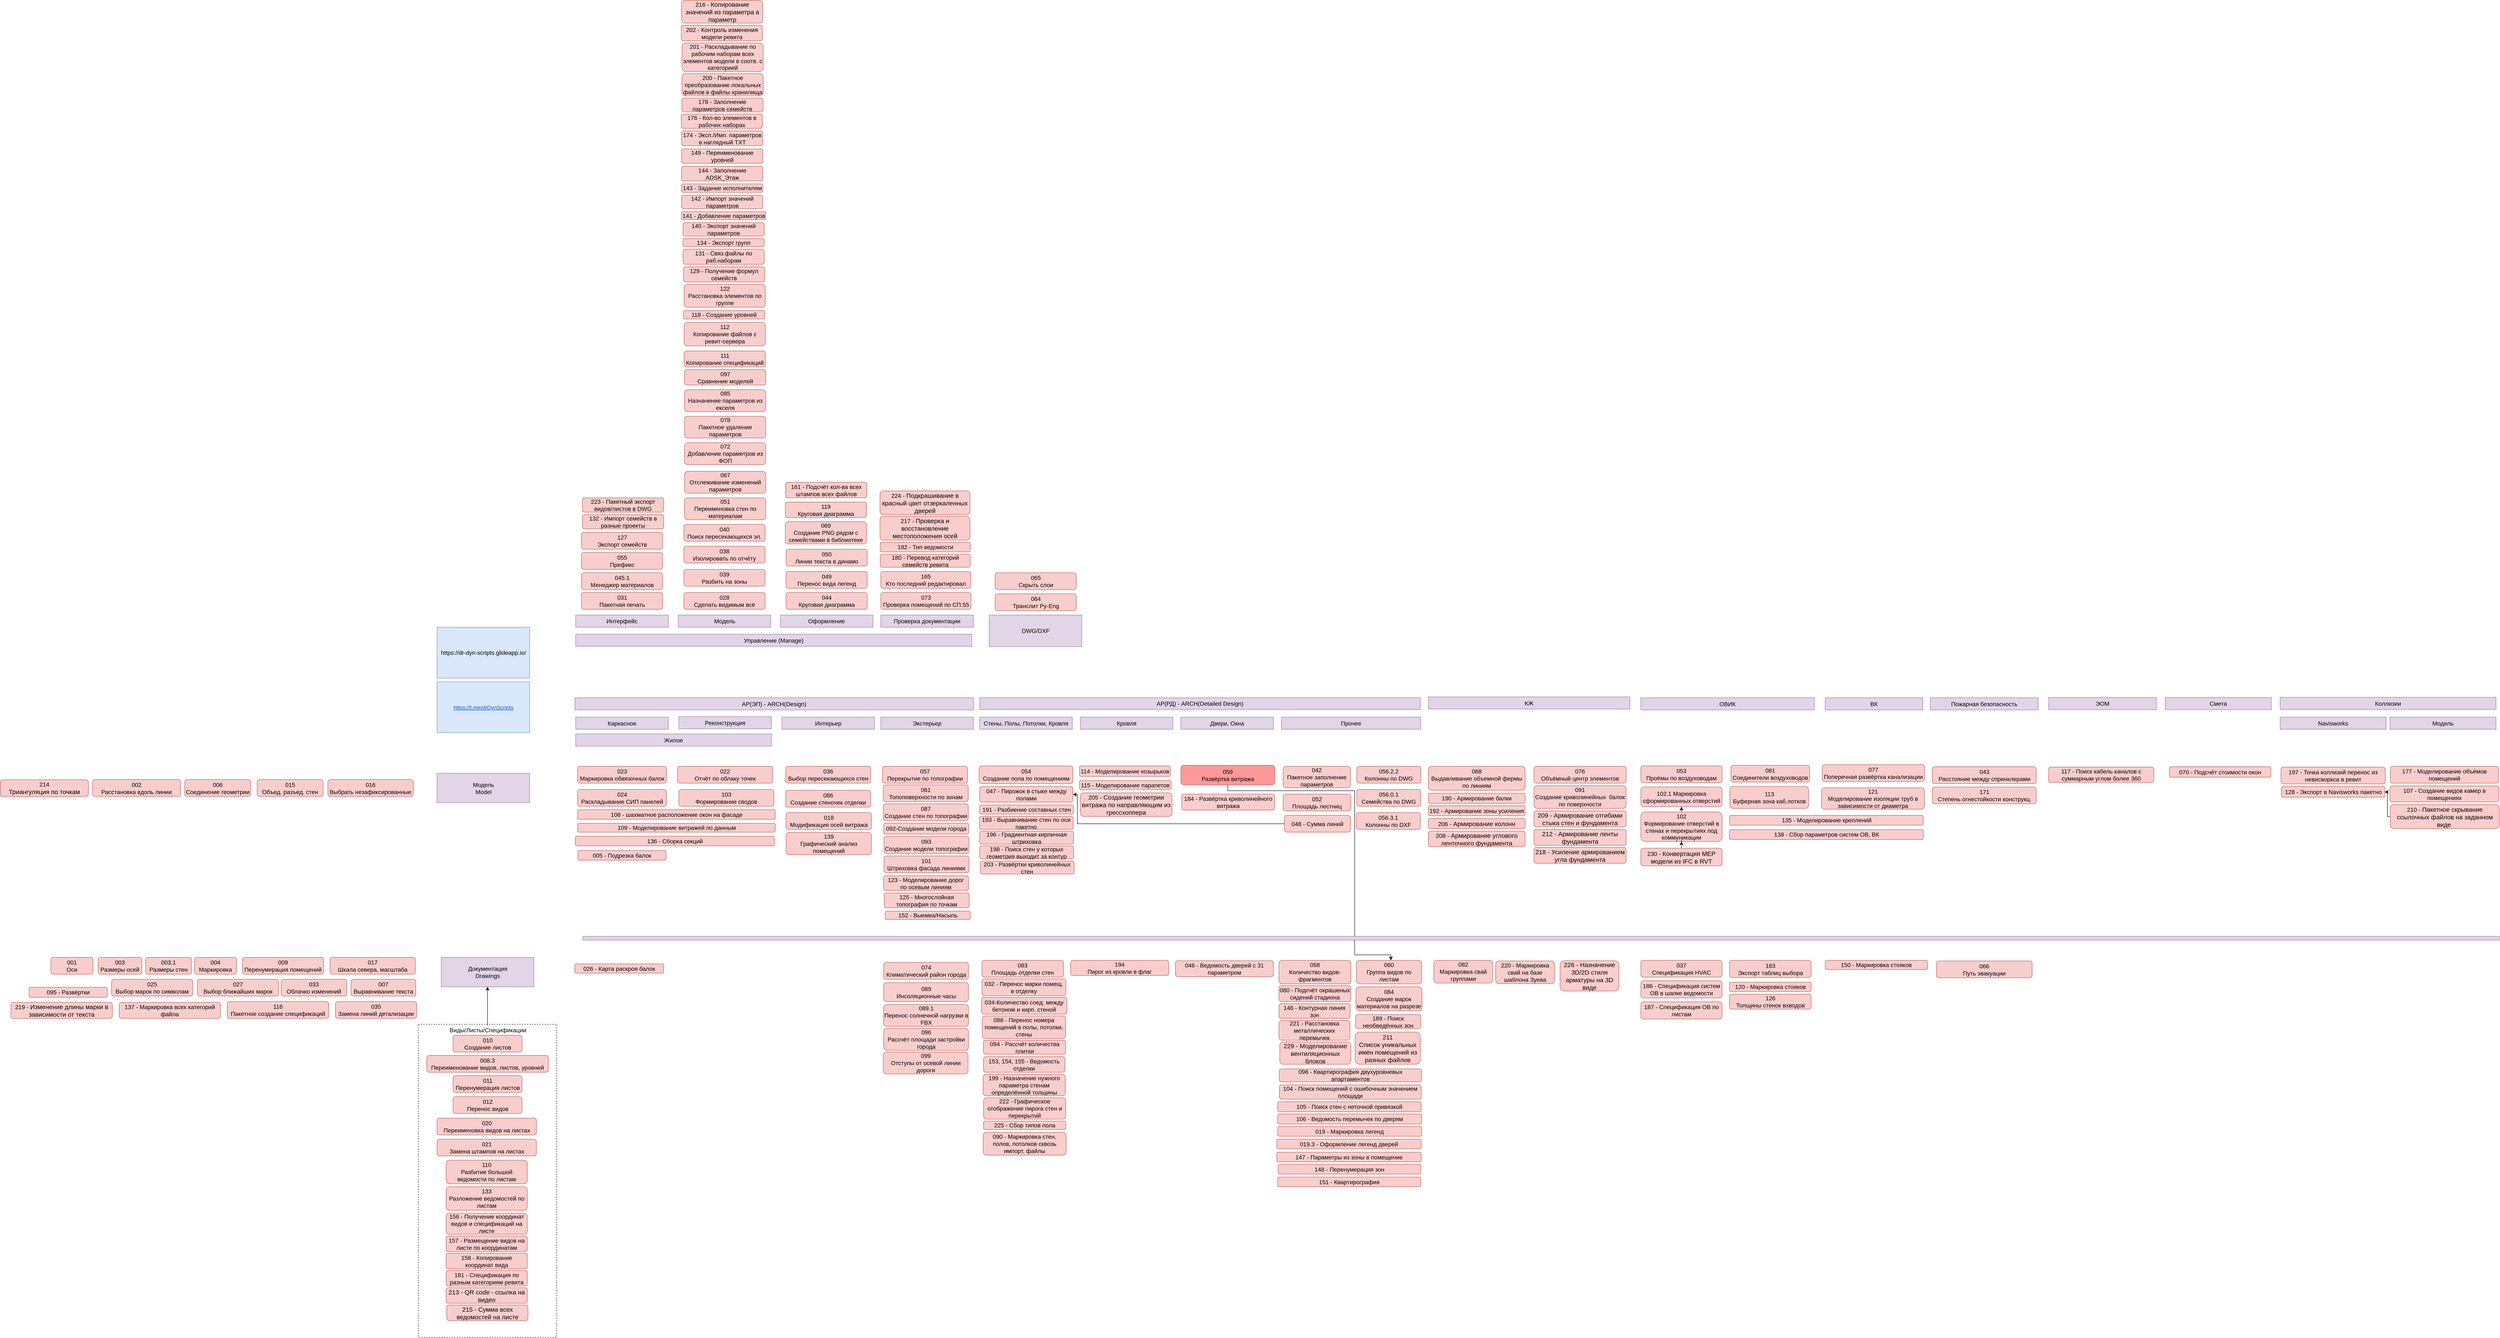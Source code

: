 <mxfile version="14.5.0" type="device"><diagram id="Jjg3GOAbLb8rqpUoloKL" name="Page-1"><mxGraphModel dx="5160" dy="4407" grid="0" gridSize="10" guides="1" tooltips="1" connect="1" arrows="1" fold="1" page="0" pageScale="1" pageWidth="827" pageHeight="1169" math="0" shadow="0"><root><mxCell id="0"/><mxCell id="1" parent="0"/><mxCell id="HNT0gjN3ZO0i8bhZElhF-2" value="Документация&lt;br&gt;Drawings" style="rounded=0;whiteSpace=wrap;html=1;fontFamily=Helvetica;fontSize=14;fillColor=#e1d5e7;strokeColor=#9673a6;" vertex="1" parent="1"><mxGeometry x="61.5" y="1060" width="220" height="70" as="geometry"/></mxCell><UserObject label="001&lt;br&gt;Оси" link="https://youtu.be/WfHY_qUyiik" linkTarget="_blank" id="HNT0gjN3ZO0i8bhZElhF-3"><mxCell style="rounded=1;whiteSpace=wrap;html=1;fontFamily=Helvetica;fontSize=14;fillColor=#f8cecc;strokeColor=#b85450;" vertex="1" parent="1"><mxGeometry x="-866" y="1060" width="100" height="40" as="geometry"/></mxCell></UserObject><mxCell id="HNT0gjN3ZO0i8bhZElhF-9" value="Модель&lt;br&gt;Model" style="rounded=0;whiteSpace=wrap;html=1;fontFamily=Helvetica;fontSize=14;fillColor=#e1d5e7;strokeColor=#9673a6;" vertex="1" parent="1"><mxGeometry x="51.5" y="622.5" width="220" height="70" as="geometry"/></mxCell><UserObject label="002&lt;br&gt;Расстановка вдоль линии" link="https://youtu.be/MHkeZYcKYhI" linkTarget="_blank" id="HNT0gjN3ZO0i8bhZElhF-10"><mxCell style="rounded=1;whiteSpace=wrap;html=1;fontFamily=Helvetica;fontSize=14;fillColor=#f8cecc;strokeColor=#b85450;" vertex="1" parent="1"><mxGeometry x="-767" y="637.5" width="209" height="40" as="geometry"/></mxCell></UserObject><UserObject label="003&lt;br&gt;Размеры осей" link="https://youtu.be/pvpN3CMc6DA" linkTarget="_blank" id="HNT0gjN3ZO0i8bhZElhF-11"><mxCell style="rounded=1;whiteSpace=wrap;html=1;fontFamily=Helvetica;fontSize=14;fillColor=#f8cecc;strokeColor=#b85450;" vertex="1" parent="1"><mxGeometry x="-754" y="1060" width="104" height="40" as="geometry"/></mxCell></UserObject><UserObject label="004&lt;br&gt;Маркировка" link="https://youtu.be/GjdIXaBH6aQ" linkTarget="_blank" id="HNT0gjN3ZO0i8bhZElhF-13"><mxCell style="rounded=1;whiteSpace=wrap;html=1;fontFamily=Helvetica;fontSize=14;fillColor=#f8cecc;strokeColor=#b85450;" vertex="1" parent="1"><mxGeometry x="-525" y="1060" width="100" height="40" as="geometry"/></mxCell></UserObject><UserObject label="005 - Подрезка балок" link="https://youtu.be/ysiiZ3sOpqI" linkTarget="_blank" id="HNT0gjN3ZO0i8bhZElhF-16"><mxCell style="rounded=1;whiteSpace=wrap;html=1;fontFamily=Helvetica;fontSize=14;fillColor=#f8cecc;strokeColor=#b85450;" vertex="1" parent="1"><mxGeometry x="386.25" y="806" width="209.5" height="23" as="geometry"/></mxCell></UserObject><UserObject label="006&lt;br&gt;Соединение геометрии" link="https://youtu.be/jL0P7pfvYnc" linkTarget="_blank" id="HNT0gjN3ZO0i8bhZElhF-17"><mxCell style="rounded=1;whiteSpace=wrap;html=1;fontFamily=Helvetica;fontSize=14;fillColor=#f8cecc;strokeColor=#b85450;" vertex="1" parent="1"><mxGeometry x="-548" y="637.5" width="157" height="40" as="geometry"/></mxCell></UserObject><UserObject label="007&lt;br&gt;Выравнивание текста" link="https://youtu.be/rlm_GzD6OC8" linkTarget="_blank" id="HNT0gjN3ZO0i8bhZElhF-20"><mxCell style="rounded=1;whiteSpace=wrap;html=1;fontFamily=Helvetica;fontSize=14;fillColor=#f8cecc;strokeColor=#b85450;" vertex="1" parent="1"><mxGeometry x="-153" y="1112" width="154" height="40" as="geometry"/></mxCell></UserObject><UserObject label="009&lt;br&gt;Перенумерация помещений" link="https://youtu.be/ViFBVkFLSsY" linkTarget="_blank" id="HNT0gjN3ZO0i8bhZElhF-24"><mxCell style="rounded=1;whiteSpace=wrap;html=1;fontFamily=Helvetica;fontSize=14;fillColor=#f8cecc;strokeColor=#b85450;" vertex="1" parent="1"><mxGeometry x="-411" y="1060" width="193" height="40" as="geometry"/></mxCell></UserObject><mxCell id="HNT0gjN3ZO0i8bhZElhF-30" value="" style="group;labelBorderColor=#000000;strokeColor=#000000;strokeWidth=1;dashed=1;perimeterSpacing=10;glass=0;container=0;" vertex="1" connectable="0" parent="1"><mxGeometry x="7" y="1219" width="329" height="744" as="geometry"/></mxCell><UserObject label="008.3&lt;br&gt;Переименование видов, листов, уровней" link="https://youtu.be/O6pgkyU2jYU" linkTarget="_blank" id="HNT0gjN3ZO0i8bhZElhF-22"><mxCell style="rounded=1;whiteSpace=wrap;html=1;fontFamily=Helvetica;fontSize=14;fillColor=#f8cecc;strokeColor=#b85450;" vertex="1" parent="1"><mxGeometry x="27" y="1293" width="289" height="40" as="geometry"/></mxCell></UserObject><UserObject label="010&lt;br&gt;Создание листов" link="https://youtu.be/mgCuQ8vWH3o" linkTarget="_blank" id="HNT0gjN3ZO0i8bhZElhF-27"><mxCell style="rounded=1;whiteSpace=wrap;html=1;fontFamily=Helvetica;fontSize=14;fillColor=#f8cecc;strokeColor=#b85450;imageWidth=24;labelBorderColor=none;" vertex="1" parent="1"><mxGeometry x="89.5" y="1245" width="164" height="40" as="geometry"/></mxCell></UserObject><UserObject label="011&lt;br&gt;Перенумерация листов" link="https://youtu.be/LYqqtoAssRE" linkTarget="_blank" id="HNT0gjN3ZO0i8bhZElhF-29"><mxCell style="rounded=1;whiteSpace=wrap;html=1;fontFamily=Helvetica;fontSize=14;fillColor=#f8cecc;strokeColor=#b85450;imageWidth=24;" vertex="1" parent="1"><mxGeometry x="89.5" y="1341" width="164" height="40" as="geometry"/></mxCell></UserObject><mxCell id="HNT0gjN3ZO0i8bhZElhF-56" value="" style="edgeStyle=orthogonalEdgeStyle;rounded=0;sketch=0;orthogonalLoop=1;jettySize=auto;html=1;shadow=0;fontFamily=Helvetica;fontSize=14;" edge="1" parent="1" source="HNT0gjN3ZO0i8bhZElhF-32" target="HNT0gjN3ZO0i8bhZElhF-2"><mxGeometry relative="1" as="geometry"/></mxCell><mxCell id="HNT0gjN3ZO0i8bhZElhF-32" value="Виды/Листы/Спецификации" style="text;html=1;align=center;verticalAlign=middle;resizable=0;points=[];autosize=1;fontSize=14;fontFamily=Helvetica;" vertex="1" parent="1"><mxGeometry x="75.5" y="1222" width="192" height="21" as="geometry"/></mxCell><UserObject label="012&lt;br&gt;Перенос видов" link="https://youtu.be/Sk2e_-CW3cc" linkTarget="_blank" id="HNT0gjN3ZO0i8bhZElhF-35"><mxCell style="rounded=1;whiteSpace=wrap;html=1;fontFamily=Helvetica;fontSize=14;fillColor=#f8cecc;strokeColor=#b85450;imageWidth=24;" vertex="1" parent="1"><mxGeometry x="89.5" y="1391" width="164" height="40" as="geometry"/></mxCell></UserObject><UserObject label="015&lt;br&gt;Объед. разъед. стен" link="https://youtu.be/Brgt5MaN9aQ" linkTarget="_blank" id="HNT0gjN3ZO0i8bhZElhF-36"><mxCell style="rounded=1;whiteSpace=wrap;html=1;fontFamily=Helvetica;fontSize=14;fillColor=#f8cecc;strokeColor=#b85450;" vertex="1" parent="1"><mxGeometry x="-376" y="637.5" width="157" height="40" as="geometry"/></mxCell></UserObject><UserObject label="016&lt;br&gt;Выбрать незафиксированные" link="https://youtu.be/20Sv-K7UQyg" linkTarget="_blank" id="HNT0gjN3ZO0i8bhZElhF-37"><mxCell style="rounded=1;whiteSpace=wrap;html=1;fontFamily=Helvetica;fontSize=14;fillColor=#f8cecc;strokeColor=#b85450;" vertex="1" parent="1"><mxGeometry x="-208" y="637.5" width="203" height="40" as="geometry"/></mxCell></UserObject><UserObject label="017&lt;br&gt;Шкала севера, масштаба" link="https://youtu.be/5LiNIKcHo7U" linkTarget="_blank" id="HNT0gjN3ZO0i8bhZElhF-38"><mxCell style="rounded=1;whiteSpace=wrap;html=1;fontFamily=Helvetica;fontSize=14;fillColor=#f8cecc;strokeColor=#b85450;" vertex="1" parent="1"><mxGeometry x="-203" y="1060" width="203" height="40" as="geometry"/></mxCell></UserObject><UserObject label="018&lt;br&gt;Модификация осей витража" link="https://youtu.be/_bWYmy_GCwk" linkTarget="_blank" id="HNT0gjN3ZO0i8bhZElhF-39"><mxCell style="rounded=1;whiteSpace=wrap;html=1;fontFamily=Helvetica;fontSize=14;fillColor=#f8cecc;strokeColor=#b85450;" vertex="1" parent="1"><mxGeometry x="880.75" y="716" width="203" height="40" as="geometry"/></mxCell></UserObject><UserObject label="019 - Маркировка легенд" link="https://youtu.be/KzcnH4Fb-ic" linkTarget="_blank" id="HNT0gjN3ZO0i8bhZElhF-40"><mxCell style="rounded=1;whiteSpace=wrap;html=1;fontFamily=Helvetica;fontSize=14;fillColor=#f8cecc;strokeColor=#b85450;" vertex="1" parent="1"><mxGeometry x="2049" y="1462" width="342" height="23" as="geometry"/></mxCell></UserObject><UserObject label="020&lt;br&gt;Переименовка видов на листах" link="https://youtu.be/SdRGJX1pKWc" linkTarget="_blank" id="HNT0gjN3ZO0i8bhZElhF-41"><mxCell style="rounded=1;whiteSpace=wrap;html=1;fontFamily=Helvetica;fontSize=14;fillColor=#f8cecc;strokeColor=#b85450;" vertex="1" parent="1"><mxGeometry x="51.5" y="1442" width="236" height="40" as="geometry"/></mxCell></UserObject><UserObject label="021&lt;br&gt;Замена штампов на листах" link="https://youtu.be/Js4gEpzIoSU" linkTarget="_blank" id="HNT0gjN3ZO0i8bhZElhF-42"><mxCell style="rounded=1;whiteSpace=wrap;html=1;fontFamily=Helvetica;fontSize=14;fillColor=#f8cecc;strokeColor=#b85450;" vertex="1" parent="1"><mxGeometry x="51.5" y="1492" width="236" height="40" as="geometry"/></mxCell></UserObject><UserObject label="022&lt;br&gt;Отчёт по облаку точек" link="https://youtu.be/BCdWXThprCs" linkTarget="_blank" id="HNT0gjN3ZO0i8bhZElhF-43"><mxCell style="rounded=1;whiteSpace=wrap;html=1;fontFamily=Helvetica;fontSize=14;fillColor=#f8cecc;strokeColor=#b85450;" vertex="1" parent="1"><mxGeometry x="623" y="606" width="226" height="40" as="geometry"/></mxCell></UserObject><mxCell id="HNT0gjN3ZO0i8bhZElhF-46" value="Реконструкция" style="rounded=0;whiteSpace=wrap;html=1;fontFamily=Helvetica;fontSize=14;fillColor=#e1d5e7;strokeColor=#9673a6;" vertex="1" parent="1"><mxGeometry x="626" y="488" width="220" height="29" as="geometry"/></mxCell><mxCell id="HNT0gjN3ZO0i8bhZElhF-48" value="Каркасное" style="rounded=0;whiteSpace=wrap;html=1;fontFamily=Helvetica;fontSize=14;fillColor=#e1d5e7;strokeColor=#9673a6;" vertex="1" parent="1"><mxGeometry x="381" y="489" width="220" height="29" as="geometry"/></mxCell><UserObject label="023&lt;br&gt;Маркировка обвязочных балок" link="https://youtu.be/YQgjYqKVt88" linkTarget="_blank" id="HNT0gjN3ZO0i8bhZElhF-49"><mxCell style="rounded=1;whiteSpace=wrap;html=1;fontFamily=Helvetica;fontSize=14;fillColor=#f8cecc;strokeColor=#b85450;" vertex="1" parent="1"><mxGeometry x="385.5" y="606" width="211" height="40" as="geometry"/></mxCell></UserObject><UserObject label="024&lt;br&gt;Раскладывание СИП панелей" link="https://youtu.be/JdW_ArvFqAA" linkTarget="_blank" id="HNT0gjN3ZO0i8bhZElhF-50"><mxCell style="rounded=1;whiteSpace=wrap;html=1;fontFamily=Helvetica;fontSize=14;fillColor=#f8cecc;strokeColor=#b85450;" vertex="1" parent="1"><mxGeometry x="385.5" y="661" width="211" height="40" as="geometry"/></mxCell></UserObject><UserObject label="025&lt;br&gt;Выбор марок по символам" link="https://youtu.be/DMcUyea07aQ" linkTarget="_blank" id="HNT0gjN3ZO0i8bhZElhF-52"><mxCell style="rounded=1;whiteSpace=wrap;html=1;fontFamily=Helvetica;fontSize=14;fillColor=#f8cecc;strokeColor=#b85450;" vertex="1" parent="1"><mxGeometry x="-722" y="1112" width="193" height="40" as="geometry"/></mxCell></UserObject><UserObject label="026 - Карта раскроя балок" link="https://youtu.be/s1UtnCqeCNw" linkTarget="_blank" id="HNT0gjN3ZO0i8bhZElhF-53"><mxCell style="rounded=1;whiteSpace=wrap;html=1;fontFamily=Helvetica;fontSize=14;fillColor=#f8cecc;strokeColor=#b85450;" vertex="1" parent="1"><mxGeometry x="379" y="1075.5" width="211" height="22" as="geometry"/></mxCell></UserObject><UserObject label="027&lt;br&gt;Выбор ближайших марок" link="https://youtu.be/aQdu4BcX1nc" linkTarget="_blank" id="HNT0gjN3ZO0i8bhZElhF-54"><mxCell style="rounded=1;whiteSpace=wrap;html=1;fontFamily=Helvetica;fontSize=14;fillColor=#f8cecc;strokeColor=#b85450;" vertex="1" parent="1"><mxGeometry x="-518" y="1112" width="193" height="40" as="geometry"/></mxCell></UserObject><mxCell id="HNT0gjN3ZO0i8bhZElhF-58" value="Управление (Manage)" style="rounded=0;whiteSpace=wrap;html=1;fontFamily=Helvetica;fontSize=14;fillColor=#e1d5e7;strokeColor=#9673a6;" vertex="1" parent="1"><mxGeometry x="381" y="292" width="941" height="29" as="geometry"/></mxCell><UserObject label="028&lt;br&gt;Сделать видимым всё" link="https://youtu.be/kEElDC0gmBs" linkTarget="_blank" id="HNT0gjN3ZO0i8bhZElhF-59"><mxCell style="rounded=1;whiteSpace=wrap;html=1;fontFamily=Helvetica;fontSize=14;fillColor=#f8cecc;strokeColor=#b85450;" vertex="1" parent="1"><mxGeometry x="638" y="193" width="193" height="40" as="geometry"/></mxCell></UserObject><UserObject label="031&lt;br&gt;Пакетная печать" link="https://youtu.be/8f1p7NLzW2M" linkTarget="_blank" id="HNT0gjN3ZO0i8bhZElhF-60"><mxCell style="rounded=1;whiteSpace=wrap;html=1;fontFamily=Helvetica;fontSize=14;fillColor=#f8cecc;strokeColor=#b85450;" vertex="1" parent="1"><mxGeometry x="394.5" y="193" width="193" height="40" as="geometry"/></mxCell></UserObject><mxCell id="HNT0gjN3ZO0i8bhZElhF-63" value="Интерьер" style="rounded=0;whiteSpace=wrap;html=1;fontFamily=Helvetica;fontSize=14;fillColor=#e1d5e7;strokeColor=#9673a6;" vertex="1" parent="1"><mxGeometry x="871" y="489" width="220" height="29" as="geometry"/></mxCell><UserObject label="032 - Перенос марки помещ. в отделку" link="https://youtu.be/7I8pfzuXC7o" linkTarget="_blank" id="HNT0gjN3ZO0i8bhZElhF-64"><mxCell style="rounded=1;whiteSpace=wrap;html=1;fontFamily=Helvetica;fontSize=14;fillColor=#f8cecc;strokeColor=#b85450;" vertex="1" parent="1"><mxGeometry x="1346.32" y="1111" width="199.5" height="40" as="geometry"/></mxCell></UserObject><UserObject label="033&lt;br&gt;Облачко изменений" link="https://youtu.be/APukzBHDZTc" linkTarget="_blank" id="HNT0gjN3ZO0i8bhZElhF-65"><mxCell style="rounded=1;whiteSpace=wrap;html=1;fontFamily=Helvetica;fontSize=14;fillColor=#f8cecc;strokeColor=#b85450;" vertex="1" parent="1"><mxGeometry x="-319" y="1112" width="156" height="40" as="geometry"/></mxCell></UserObject><UserObject label="034-Количество соед. между бетоном и кирп. стеной" link="https://youtu.be/APukzBHDZTc" linkTarget="_blank" id="HNT0gjN3ZO0i8bhZElhF-67"><mxCell style="rounded=1;whiteSpace=wrap;html=1;fontFamily=Helvetica;fontSize=14;fillColor=#f8cecc;strokeColor=#b85450;" vertex="1" parent="1"><mxGeometry x="1345.07" y="1155" width="203.25" height="40" as="geometry"/></mxCell></UserObject><UserObject label="035&lt;br&gt;Замена линий детализации" link="https://youtu.be/JY6NYXkaKI8" linkTarget="_blank" id="HNT0gjN3ZO0i8bhZElhF-68"><mxCell style="rounded=1;whiteSpace=wrap;html=1;fontFamily=Helvetica;fontSize=14;fillColor=#f8cecc;strokeColor=#b85450;" vertex="1" parent="1"><mxGeometry x="-190" y="1165" width="193" height="40" as="geometry"/></mxCell></UserObject><UserObject label="036&lt;br&gt;Выбор пересекающихся стен" link="https://youtu.be/hlY2l4z5QNw" linkTarget="_blank" id="HNT0gjN3ZO0i8bhZElhF-69"><mxCell style="rounded=1;whiteSpace=wrap;html=1;fontFamily=Helvetica;fontSize=14;fillColor=#f8cecc;strokeColor=#b85450;" vertex="1" parent="1"><mxGeometry x="880" y="606" width="202" height="40" as="geometry"/></mxCell></UserObject><mxCell id="HNT0gjN3ZO0i8bhZElhF-70" value="АР(ЭП) - ARCH(Design)" style="rounded=0;whiteSpace=wrap;html=1;fontFamily=Helvetica;fontSize=14;fillColor=#e1d5e7;strokeColor=#9673a6;" vertex="1" parent="1"><mxGeometry x="379" y="443" width="947" height="29" as="geometry"/></mxCell><mxCell id="HNT0gjN3ZO0i8bhZElhF-71" value="ОВИК" style="rounded=0;whiteSpace=wrap;html=1;fontFamily=Helvetica;fontSize=14;fillColor=#e1d5e7;strokeColor=#9673a6;" vertex="1" parent="1"><mxGeometry x="2912" y="443" width="412" height="29" as="geometry"/></mxCell><UserObject label="037&lt;br&gt;Спецификация HVAC" link="https://youtu.be/MFBv5L10J9Q" linkTarget="_blank" id="HNT0gjN3ZO0i8bhZElhF-72"><mxCell style="rounded=1;whiteSpace=wrap;html=1;fontFamily=Helvetica;fontSize=14;fillColor=#f8cecc;strokeColor=#b85450;" vertex="1" parent="1"><mxGeometry x="2912" y="1067" width="193" height="40" as="geometry"/></mxCell></UserObject><UserObject label="038&lt;br&gt;Изолировать по отчёту" link="https://youtu.be/u_TO5_arzho" linkTarget="_blank" id="HNT0gjN3ZO0i8bhZElhF-74"><mxCell style="rounded=1;whiteSpace=wrap;html=1;fontFamily=Helvetica;fontSize=14;fillColor=#f8cecc;strokeColor=#b85450;" vertex="1" parent="1"><mxGeometry x="638" y="83" width="193" height="40" as="geometry"/></mxCell></UserObject><UserObject label="039&lt;br&gt;Разбить на зоны" link="https://youtu.be/UqXKBGrydGQ" linkTarget="_blank" id="HNT0gjN3ZO0i8bhZElhF-75"><mxCell style="rounded=1;whiteSpace=wrap;html=1;fontFamily=Helvetica;fontSize=14;fillColor=#f8cecc;strokeColor=#b85450;" vertex="1" parent="1"><mxGeometry x="638" y="138" width="193" height="40" as="geometry"/></mxCell></UserObject><mxCell id="HNT0gjN3ZO0i8bhZElhF-76" value="Интерфейс" style="rounded=0;whiteSpace=wrap;html=1;fontFamily=Helvetica;fontSize=14;fillColor=#e1d5e7;strokeColor=#9673a6;" vertex="1" parent="1"><mxGeometry x="381" y="246.5" width="220" height="29" as="geometry"/></mxCell><mxCell id="HNT0gjN3ZO0i8bhZElhF-77" value="Модель" style="rounded=0;whiteSpace=wrap;html=1;fontFamily=Helvetica;fontSize=14;fillColor=#e1d5e7;strokeColor=#9673a6;" vertex="1" parent="1"><mxGeometry x="624.5" y="246.5" width="220" height="29" as="geometry"/></mxCell><UserObject label="040&lt;br&gt;Поиск пересекающихся эл." link="https://youtu.be/YEVWW1_remQ" linkTarget="_blank" id="HNT0gjN3ZO0i8bhZElhF-78"><mxCell style="rounded=1;whiteSpace=wrap;html=1;fontFamily=Helvetica;fontSize=14;fillColor=#f8cecc;strokeColor=#b85450;" vertex="1" parent="1"><mxGeometry x="638" y="31" width="193" height="40" as="geometry"/></mxCell></UserObject><mxCell id="HNT0gjN3ZO0i8bhZElhF-79" value="АР(РД) - ARCH(Detailed Design)" style="rounded=0;whiteSpace=wrap;html=1;fontFamily=Helvetica;fontSize=14;fillColor=#e1d5e7;strokeColor=#9673a6;" vertex="1" parent="1"><mxGeometry x="1341" y="443" width="1047" height="28" as="geometry"/></mxCell><UserObject label="042&lt;br&gt;Пакетное заполнение параметров" link="https://youtu.be/m2qpgoPG2qM" linkTarget="_blank" id="HNT0gjN3ZO0i8bhZElhF-80"><mxCell style="rounded=1;whiteSpace=wrap;html=1;fontFamily=Helvetica;fontSize=14;fillColor=#f8cecc;strokeColor=#b85450;" vertex="1" parent="1"><mxGeometry x="2062" y="606" width="160" height="51" as="geometry"/></mxCell></UserObject><mxCell id="HNT0gjN3ZO0i8bhZElhF-81" value="Пожарная безопасность" style="rounded=0;whiteSpace=wrap;html=1;fontFamily=Helvetica;fontSize=14;fillColor=#e1d5e7;strokeColor=#9673a6;" vertex="1" parent="1"><mxGeometry x="3600" y="443" width="256" height="29" as="geometry"/></mxCell><UserObject label="066&lt;br&gt;Путь эвакуации" link="https://youtu.be/Tv64xOYnw6s" linkTarget="_blank" id="HNT0gjN3ZO0i8bhZElhF-82"><mxCell style="rounded=1;whiteSpace=wrap;html=1;fontFamily=Helvetica;fontSize=14;fillColor=#f8cecc;strokeColor=#b85450;" vertex="1" parent="1"><mxGeometry x="3614.25" y="1068.5" width="227.5" height="40" as="geometry"/></mxCell></UserObject><mxCell id="HNT0gjN3ZO0i8bhZElhF-83" value="Оформление" style="rounded=0;whiteSpace=wrap;html=1;fontFamily=Helvetica;fontSize=14;fillColor=#e1d5e7;strokeColor=#9673a6;" vertex="1" parent="1"><mxGeometry x="867.25" y="246.5" width="220" height="29" as="geometry"/></mxCell><mxCell id="HNT0gjN3ZO0i8bhZElhF-84" value="044&lt;br&gt;Круговая диаграмма" style="rounded=1;whiteSpace=wrap;html=1;fontFamily=Helvetica;fontSize=14;fillColor=#f8cecc;strokeColor=#b85450;" vertex="1" parent="1"><mxGeometry x="880.75" y="193" width="193" height="40" as="geometry"/></mxCell><UserObject label="045.1&lt;br&gt;Менеджер материалов" link="https://youtu.be/oXsgWugrfJw" linkTarget="_blank" id="HNT0gjN3ZO0i8bhZElhF-85"><mxCell style="rounded=1;whiteSpace=wrap;html=1;fontFamily=Helvetica;fontSize=14;fillColor=#f8cecc;strokeColor=#b85450;" vertex="1" parent="1"><mxGeometry x="394.5" y="146" width="193" height="40" as="geometry"/></mxCell></UserObject><UserObject label="046 - Ведомость дверей с 31 параметром" link="https://youtu.be/TVDiUP7-yHU" linkTarget="_blank" id="HNT0gjN3ZO0i8bhZElhF-86"><mxCell style="rounded=1;whiteSpace=wrap;html=1;fontFamily=Helvetica;fontSize=14;fillColor=#f8cecc;strokeColor=#b85450;" vertex="1" parent="1"><mxGeometry x="1806" y="1068" width="233" height="38" as="geometry"/></mxCell></UserObject><UserObject label="047 - Пирожок в стыке между полами" link="https://youtu.be/PbYCd-Y6wR4" linkTarget="_blank" id="HNT0gjN3ZO0i8bhZElhF-89"><mxCell style="rounded=1;whiteSpace=wrap;html=1;fontFamily=Helvetica;fontSize=14;fillColor=#f8cecc;strokeColor=#b85450;" vertex="1" parent="1"><mxGeometry x="1341" y="654" width="221.5" height="37" as="geometry"/></mxCell></UserObject><mxCell id="HNT0gjN3ZO0i8bhZElhF-227" value="" style="edgeStyle=orthogonalEdgeStyle;rounded=0;sketch=0;orthogonalLoop=1;jettySize=auto;html=1;shadow=0;fontFamily=Helvetica;fontSize=14;" edge="1" parent="1" source="HNT0gjN3ZO0i8bhZElhF-90" target="HNT0gjN3ZO0i8bhZElhF-89"><mxGeometry relative="1" as="geometry"><Array as="points"><mxPoint x="1573" y="743"/><mxPoint x="1573" y="673"/></Array></mxGeometry></mxCell><UserObject label="048 - Сумма линий" link="https://youtu.be/XL4chZEJWtg" linkTarget="_blank" id="HNT0gjN3ZO0i8bhZElhF-90"><mxCell style="rounded=1;whiteSpace=wrap;html=1;fontFamily=Helvetica;fontSize=14;fillColor=#f8cecc;strokeColor=#b85450;" vertex="1" parent="1"><mxGeometry x="2065" y="722.5" width="157" height="40" as="geometry"/></mxCell></UserObject><mxCell id="HNT0gjN3ZO0i8bhZElhF-92" value="049&lt;br&gt;Перенос вида легенд" style="rounded=1;whiteSpace=wrap;html=1;fontFamily=Helvetica;fontSize=14;fillColor=#f8cecc;strokeColor=#b85450;" vertex="1" parent="1"><mxGeometry x="880.75" y="143" width="193" height="40" as="geometry"/></mxCell><mxCell id="HNT0gjN3ZO0i8bhZElhF-93" value="050&lt;br&gt;Линии текста в динамо" style="rounded=1;whiteSpace=wrap;html=1;fontFamily=Helvetica;fontSize=14;fillColor=#f8cecc;strokeColor=#b85450;" vertex="1" parent="1"><mxGeometry x="880.75" y="90" width="193" height="40" as="geometry"/></mxCell><UserObject label="051&lt;br&gt;Переименовка стен по материалам" link="https://youtu.be/94rqhCTpgjw" linkTarget="_blank" id="HNT0gjN3ZO0i8bhZElhF-94"><mxCell style="rounded=1;whiteSpace=wrap;html=1;fontFamily=Helvetica;fontSize=14;fillColor=#f8cecc;strokeColor=#b85450;" vertex="1" parent="1"><mxGeometry x="639.5" y="-32" width="193" height="52" as="geometry"/></mxCell></UserObject><UserObject label="052&lt;br&gt;Площадь лестниц" link="https://youtu.be/E_om45urvZA" linkTarget="_blank" id="HNT0gjN3ZO0i8bhZElhF-95"><mxCell style="rounded=1;whiteSpace=wrap;html=1;fontFamily=Helvetica;fontSize=14;fillColor=#f8cecc;strokeColor=#b85450;" vertex="1" parent="1"><mxGeometry x="2062" y="672" width="161" height="40" as="geometry"/></mxCell></UserObject><UserObject label="053&lt;br&gt;Проёмы по воздуховодам" link="https://youtu.be/I58PjC1jvrQ" linkTarget="_blank" id="HNT0gjN3ZO0i8bhZElhF-96"><mxCell style="rounded=1;whiteSpace=wrap;html=1;fontFamily=Helvetica;fontSize=14;fillColor=#f8cecc;strokeColor=#b85450;" vertex="1" parent="1"><mxGeometry x="2912" y="605" width="193" height="40" as="geometry"/></mxCell></UserObject><mxCell id="HNT0gjN3ZO0i8bhZElhF-97" value="Стены, Полы, Потолки, Кровля" style="rounded=0;whiteSpace=wrap;html=1;fontFamily=Helvetica;fontSize=14;fillColor=#e1d5e7;strokeColor=#9673a6;" vertex="1" parent="1"><mxGeometry x="1341" y="489" width="220" height="29" as="geometry"/></mxCell><mxCell id="HNT0gjN3ZO0i8bhZElhF-98" value="Кровля" style="rounded=0;whiteSpace=wrap;html=1;fontFamily=Helvetica;fontSize=14;fillColor=#e1d5e7;strokeColor=#9673a6;" vertex="1" parent="1"><mxGeometry x="1580" y="489" width="220" height="29" as="geometry"/></mxCell><mxCell id="HNT0gjN3ZO0i8bhZElhF-99" value="Двери, Окна" style="rounded=0;whiteSpace=wrap;html=1;fontFamily=Helvetica;fontSize=14;fillColor=#e1d5e7;strokeColor=#9673a6;" vertex="1" parent="1"><mxGeometry x="1819" y="489" width="220" height="29" as="geometry"/></mxCell><mxCell id="HNT0gjN3ZO0i8bhZElhF-100" value="Прочее" style="rounded=0;whiteSpace=wrap;html=1;fontFamily=Helvetica;fontSize=14;fillColor=#e1d5e7;strokeColor=#9673a6;" vertex="1" parent="1"><mxGeometry x="2058" y="489" width="331" height="29" as="geometry"/></mxCell><UserObject label="054&lt;br&gt;Создание пола по помещениям" link="https://youtu.be/-8hmiUHm82Q" linkTarget="_blank" id="HNT0gjN3ZO0i8bhZElhF-101"><mxCell style="rounded=1;whiteSpace=wrap;html=1;fontFamily=Helvetica;fontSize=14;fillColor=#f8cecc;strokeColor=#b85450;" vertex="1" parent="1"><mxGeometry x="1339.5" y="605" width="223" height="42" as="geometry"/></mxCell></UserObject><UserObject label="055&lt;br&gt;Префикс" link="https://youtu.be/-8hmiUHm82Q" linkTarget="_blank" id="HNT0gjN3ZO0i8bhZElhF-102"><mxCell style="rounded=1;whiteSpace=wrap;html=1;fontFamily=Helvetica;fontSize=14;fillColor=#f8cecc;strokeColor=#b85450;" vertex="1" parent="1"><mxGeometry x="394.5" y="98" width="193" height="40" as="geometry"/></mxCell></UserObject><UserObject label="056.0.1&lt;br&gt;Семейства по DWG" link="https://youtu.be/o1WZjlehQ4w" linkTarget="_blank" id="HNT0gjN3ZO0i8bhZElhF-103"><mxCell style="rounded=1;whiteSpace=wrap;html=1;fontFamily=Helvetica;fontSize=14;fillColor=#f8cecc;strokeColor=#b85450;" vertex="1" parent="1"><mxGeometry x="2237" y="661" width="152" height="40" as="geometry"/></mxCell></UserObject><UserObject label="056.2.2&lt;br&gt;Колонны по DWG" link="https://youtu.be/Y4wx7j8milE" linkTarget="_blank" id="HNT0gjN3ZO0i8bhZElhF-104"><mxCell style="rounded=1;whiteSpace=wrap;html=1;fontFamily=Helvetica;fontSize=14;fillColor=#f8cecc;strokeColor=#b85450;" vertex="1" parent="1"><mxGeometry x="2237" y="606" width="152" height="40" as="geometry"/></mxCell></UserObject><UserObject label="056.3.1&lt;br&gt;Колонны по DXF" link="https://youtu.be/ud1cS8BA8Mw" linkTarget="_blank" id="HNT0gjN3ZO0i8bhZElhF-105"><mxCell style="rounded=1;whiteSpace=wrap;html=1;fontFamily=Helvetica;fontSize=14;fillColor=#f8cecc;strokeColor=#b85450;" vertex="1" parent="1"><mxGeometry x="2236" y="716" width="152" height="40" as="geometry"/></mxCell></UserObject><mxCell id="HNT0gjN3ZO0i8bhZElhF-106" value="Экстерьер" style="rounded=0;whiteSpace=wrap;html=1;fontFamily=Helvetica;fontSize=14;fillColor=#e1d5e7;strokeColor=#9673a6;" vertex="1" parent="1"><mxGeometry x="1106" y="489" width="220" height="29" as="geometry"/></mxCell><UserObject label="057&lt;br&gt;Перекрытие по топографии" link="https://youtu.be/KNsi90ryZB4" linkTarget="_blank" id="HNT0gjN3ZO0i8bhZElhF-107"><mxCell style="rounded=1;whiteSpace=wrap;html=1;fontFamily=Helvetica;fontSize=14;fillColor=#f8cecc;strokeColor=#b85450;" vertex="1" parent="1"><mxGeometry x="1110" y="606" width="202" height="40" as="geometry"/></mxCell></UserObject><UserObject label="058&lt;br&gt;Количество видов-фрагментов" link="https://youtu.be/Hxwvve2wcm8" linkTarget="_blank" id="HNT0gjN3ZO0i8bhZElhF-108"><mxCell style="rounded=1;whiteSpace=wrap;html=1;fontFamily=Helvetica;fontSize=14;fillColor=#f8cecc;strokeColor=#b85450;" vertex="1" parent="1"><mxGeometry x="2052" y="1067" width="171" height="56" as="geometry"/></mxCell></UserObject><mxCell id="HNT0gjN3ZO0i8bhZElhF-113" value="" style="edgeStyle=orthogonalEdgeStyle;rounded=0;sketch=0;orthogonalLoop=1;jettySize=auto;html=1;shadow=0;fontFamily=Helvetica;fontSize=14;" edge="1" parent="1" source="HNT0gjN3ZO0i8bhZElhF-109" target="HNT0gjN3ZO0i8bhZElhF-110"><mxGeometry relative="1" as="geometry"><Array as="points"><mxPoint x="1931" y="664"/><mxPoint x="2232" y="664"/><mxPoint x="2232" y="1054"/><mxPoint x="2318" y="1054"/></Array></mxGeometry></mxCell><UserObject label="059&lt;br&gt;Развёртка витража" link="https://youtu.be/77kuQlXOwNk" linkTarget="_blank" id="HNT0gjN3ZO0i8bhZElhF-109"><mxCell style="rounded=1;whiteSpace=wrap;html=1;fontFamily=Helvetica;fontSize=14;strokeColor=#b85450;fillColor=#FF9999;" vertex="1" parent="1"><mxGeometry x="1819" y="603.5" width="223" height="46.5" as="geometry"/></mxCell></UserObject><UserObject label="060&lt;br&gt;Группа видов по листам" link="https://youtu.be/W4BvhyxQeyk" linkTarget="_blank" id="HNT0gjN3ZO0i8bhZElhF-110"><mxCell style="rounded=1;whiteSpace=wrap;html=1;fontFamily=Helvetica;fontSize=14;fillColor=#f8cecc;strokeColor=#b85450;" vertex="1" parent="1"><mxGeometry x="2236" y="1067" width="155" height="56" as="geometry"/></mxCell></UserObject><UserObject label="061&lt;br&gt;Топоповерхности по зонам" link="https://youtu.be/jxMfqC1Uhns" linkTarget="_blank" id="HNT0gjN3ZO0i8bhZElhF-114"><mxCell style="rounded=1;whiteSpace=wrap;html=1;fontFamily=Helvetica;fontSize=14;fillColor=#f8cecc;strokeColor=#b85450;" vertex="1" parent="1"><mxGeometry x="1111.81" y="650" width="202" height="40" as="geometry"/></mxCell></UserObject><mxCell id="HNT0gjN3ZO0i8bhZElhF-117" value="DWG/DXF" style="rounded=0;whiteSpace=wrap;html=1;fontFamily=Helvetica;fontSize=14;fillColor=#e1d5e7;strokeColor=#9673a6;" vertex="1" parent="1"><mxGeometry x="1363.5" y="246.5" width="220" height="75" as="geometry"/></mxCell><UserObject label="064&lt;br&gt;Транслит Ру-Eng" link="https://youtu.be/_JK8cKVxM5w" linkTarget="_blank" id="HNT0gjN3ZO0i8bhZElhF-118"><mxCell style="rounded=1;whiteSpace=wrap;html=1;fontFamily=Helvetica;fontSize=14;fillColor=#f8cecc;strokeColor=#b85450;" vertex="1" parent="1"><mxGeometry x="1377.5" y="196" width="193" height="40" as="geometry"/></mxCell></UserObject><UserObject label="065&lt;br&gt;Скрыть слои" link="https://youtu.be/fRwhcqrpLxY" linkTarget="_blank" id="HNT0gjN3ZO0i8bhZElhF-119"><mxCell style="rounded=1;whiteSpace=wrap;html=1;fontFamily=Helvetica;fontSize=14;fillColor=#f8cecc;strokeColor=#b85450;" vertex="1" parent="1"><mxGeometry x="1377.5" y="146" width="193" height="40" as="geometry"/></mxCell></UserObject><UserObject label="043&lt;br&gt;Расстояние между спринклерами" link="https://youtu.be/I29z_oyLhOY" linkTarget="_blank" id="HNT0gjN3ZO0i8bhZElhF-120"><mxCell style="rounded=1;whiteSpace=wrap;html=1;fontFamily=Helvetica;fontSize=14;fillColor=#f8cecc;strokeColor=#b85450;" vertex="1" parent="1"><mxGeometry x="3604.5" y="607" width="247" height="40" as="geometry"/></mxCell></UserObject><UserObject label="067&lt;br&gt;Отслеживание изменений параметров" link="https://youtu.be/ICv2yTgYJA4" linkTarget="_blank" id="HNT0gjN3ZO0i8bhZElhF-122"><mxCell style="rounded=1;whiteSpace=wrap;html=1;fontFamily=Helvetica;fontSize=14;fillColor=#f8cecc;strokeColor=#b85450;" vertex="1" parent="1"><mxGeometry x="639.5" y="-95" width="193" height="52" as="geometry"/></mxCell></UserObject><mxCell id="HNT0gjN3ZO0i8bhZElhF-123" value="КЖ" style="rounded=0;whiteSpace=wrap;html=1;fontFamily=Helvetica;fontSize=14;fillColor=#e1d5e7;strokeColor=#9673a6;" vertex="1" parent="1"><mxGeometry x="2407" y="441" width="479" height="29" as="geometry"/></mxCell><UserObject label="068&lt;br&gt;Выдавливание объемной фермы по линиям" link="https://youtu.be/6J8_7Faafog" linkTarget="_blank" id="HNT0gjN3ZO0i8bhZElhF-124"><mxCell style="rounded=1;whiteSpace=wrap;html=1;fontFamily=Helvetica;fontSize=14;fillColor=#f8cecc;strokeColor=#b85450;" vertex="1" parent="1"><mxGeometry x="2407" y="606" width="230" height="57" as="geometry"/></mxCell></UserObject><mxCell id="HNT0gjN3ZO0i8bhZElhF-125" value="069&lt;br&gt;Создание PNG рядом с семействами в библиотеке" style="rounded=1;whiteSpace=wrap;html=1;fontFamily=Helvetica;fontSize=14;fillColor=#f8cecc;strokeColor=#b85450;" vertex="1" parent="1"><mxGeometry x="879" y="24.5" width="193" height="53" as="geometry"/></mxCell><mxCell id="HNT0gjN3ZO0i8bhZElhF-126" value="Смета" style="rounded=0;whiteSpace=wrap;html=1;fontFamily=Helvetica;fontSize=14;fillColor=#e1d5e7;strokeColor=#9673a6;" vertex="1" parent="1"><mxGeometry x="4158" y="442.5" width="252" height="29" as="geometry"/></mxCell><UserObject label="070 - Подсчёт стоимости окон" link="https://youtu.be/1U-BoMmHkRY" linkTarget="_blank" id="HNT0gjN3ZO0i8bhZElhF-127"><mxCell style="rounded=1;whiteSpace=wrap;html=1;fontFamily=Helvetica;fontSize=14;fillColor=#f8cecc;strokeColor=#b85450;" vertex="1" parent="1"><mxGeometry x="4168" y="607" width="241" height="25" as="geometry"/></mxCell></UserObject><UserObject label="072&lt;br&gt;Добавление параметров из ФОП" link="https://youtu.be/X66P5wmKuKY" linkTarget="_blank" id="HNT0gjN3ZO0i8bhZElhF-129"><mxCell style="rounded=1;whiteSpace=wrap;html=1;fontFamily=Helvetica;fontSize=14;fillColor=#f8cecc;strokeColor=#b85450;" vertex="1" parent="1"><mxGeometry x="639.5" y="-163" width="193" height="52" as="geometry"/></mxCell></UserObject><mxCell id="HNT0gjN3ZO0i8bhZElhF-131" value="Проверка документации" style="rounded=0;whiteSpace=wrap;html=1;fontFamily=Helvetica;fontSize=14;fillColor=#e1d5e7;strokeColor=#9673a6;" vertex="1" parent="1"><mxGeometry x="1106" y="246.5" width="220" height="29" as="geometry"/></mxCell><mxCell id="HNT0gjN3ZO0i8bhZElhF-132" value="073&lt;br&gt;Проверка помещений по СП.55" style="rounded=1;whiteSpace=wrap;html=1;fontFamily=Helvetica;fontSize=14;fillColor=#f8cecc;strokeColor=#b85450;" vertex="1" parent="1"><mxGeometry x="1106" y="193" width="214.5" height="40" as="geometry"/></mxCell><UserObject label="074&lt;br&gt;Климатический район города" link="https://youtu.be/qr9ZZU1Em84" linkTarget="_blank" id="HNT0gjN3ZO0i8bhZElhF-133"><mxCell style="rounded=1;whiteSpace=wrap;html=1;fontFamily=Helvetica;fontSize=14;fillColor=#f8cecc;strokeColor=#b85450;" vertex="1" parent="1"><mxGeometry x="1112.75" y="1072" width="201.5" height="40" as="geometry"/></mxCell></UserObject><UserObject label="076&lt;br&gt;Объёмный центр элементов" link="https://youtu.be/28OCkkQDgrw" linkTarget="_blank" id="HNT0gjN3ZO0i8bhZElhF-135"><mxCell style="rounded=1;whiteSpace=wrap;html=1;fontFamily=Helvetica;fontSize=14;fillColor=#f8cecc;strokeColor=#b85450;" vertex="1" parent="1"><mxGeometry x="2658" y="606" width="219" height="40" as="geometry"/></mxCell></UserObject><mxCell id="HNT0gjN3ZO0i8bhZElhF-136" value="ВК" style="rounded=0;whiteSpace=wrap;html=1;fontFamily=Helvetica;fontSize=14;fillColor=#e1d5e7;strokeColor=#9673a6;" vertex="1" parent="1"><mxGeometry x="3350" y="443" width="232" height="29" as="geometry"/></mxCell><UserObject label="077&lt;br&gt;Поперечная развёртка канализации" link="https://youtu.be/40B75sRK13o" linkTarget="_blank" id="HNT0gjN3ZO0i8bhZElhF-138"><mxCell style="rounded=1;whiteSpace=wrap;html=1;fontFamily=Helvetica;fontSize=14;fillColor=#f8cecc;strokeColor=#b85450;" vertex="1" parent="1"><mxGeometry x="3343" y="602" width="243" height="40" as="geometry"/></mxCell></UserObject><UserObject label="078&lt;br&gt;Пакетное удаление параметров" link="https://youtu.be/ahLSk7zMJdc" linkTarget="_blank" id="HNT0gjN3ZO0i8bhZElhF-139"><mxCell style="rounded=1;whiteSpace=wrap;html=1;fontFamily=Helvetica;fontSize=14;fillColor=#f8cecc;strokeColor=#b85450;" vertex="1" parent="1"><mxGeometry x="639.5" y="-226" width="193" height="52" as="geometry"/></mxCell></UserObject><UserObject label="080 - Подсчёт окрашеных сидений стадиона" link="https://youtu.be/g-y3-WHjiOU" linkTarget="_blank" id="HNT0gjN3ZO0i8bhZElhF-140"><mxCell style="rounded=1;whiteSpace=wrap;html=1;fontFamily=Helvetica;fontSize=14;fillColor=#f8cecc;strokeColor=#b85450;" vertex="1" parent="1"><mxGeometry x="2052" y="1127" width="171" height="38" as="geometry"/></mxCell></UserObject><UserObject label="081&lt;br&gt;Соединители воздуховодов" link="https://youtu.be/yuKFOibz6yg" linkTarget="_blank" id="HNT0gjN3ZO0i8bhZElhF-141"><mxCell style="rounded=1;whiteSpace=wrap;html=1;fontFamily=Helvetica;fontSize=14;fillColor=#f8cecc;strokeColor=#b85450;" vertex="1" parent="1"><mxGeometry x="3126" y="603.5" width="187" height="40" as="geometry"/></mxCell></UserObject><UserObject label="082&lt;br&gt;Маркировка свай группами" link="https://youtu.be/nBZGla_C4lk" linkTarget="_blank" id="HNT0gjN3ZO0i8bhZElhF-142"><mxCell style="rounded=1;whiteSpace=wrap;html=1;fontFamily=Helvetica;fontSize=14;fillColor=#f8cecc;strokeColor=#b85450;" vertex="1" parent="1"><mxGeometry x="2420" y="1067" width="140" height="54" as="geometry"/></mxCell></UserObject><UserObject label="183&lt;br&gt;Экспорт таблиц выбора" link="https://youtu.be/lhZYOCXUU4g" linkTarget="_blank" id="HNT0gjN3ZO0i8bhZElhF-144"><mxCell style="rounded=1;whiteSpace=wrap;html=1;fontFamily=Helvetica;fontSize=14;fillColor=#f8cecc;strokeColor=#b85450;" vertex="1" parent="1"><mxGeometry x="3122.5" y="1067" width="194" height="41" as="geometry"/></mxCell></UserObject><UserObject label="083&lt;br&gt;Площадь отделки стен" link="https://youtu.be/EE_hzRHKHYM" linkTarget="_blank" id="HNT0gjN3ZO0i8bhZElhF-145"><mxCell style="rounded=1;whiteSpace=wrap;html=1;fontFamily=Helvetica;fontSize=14;fillColor=#f8cecc;strokeColor=#b85450;" vertex="1" parent="1"><mxGeometry x="1346.32" y="1067" width="194" height="40" as="geometry"/></mxCell></UserObject><UserObject label="084&lt;br&gt;Создание марок материалов на разрезе" link="https://youtu.be/VPO3yCJ9Szs" linkTarget="_blank" id="HNT0gjN3ZO0i8bhZElhF-146"><mxCell style="rounded=1;whiteSpace=wrap;html=1;fontFamily=Helvetica;fontSize=14;fillColor=#f8cecc;strokeColor=#b85450;" vertex="1" parent="1"><mxGeometry x="2235" y="1130" width="157" height="57" as="geometry"/></mxCell></UserObject><UserObject label="085&lt;br&gt;Назначение параметров из екселя" link="https://youtu.be/urR_eQhGEy4" linkTarget="_blank" id="HNT0gjN3ZO0i8bhZElhF-147"><mxCell style="rounded=1;whiteSpace=wrap;html=1;fontFamily=Helvetica;fontSize=14;fillColor=#f8cecc;strokeColor=#b85450;" vertex="1" parent="1"><mxGeometry x="639.5" y="-289" width="193" height="52" as="geometry"/></mxCell></UserObject><UserObject label="086&lt;br&gt;Создание стеночек отделки" link="https://youtu.be/DxxZDB0zdzI" linkTarget="_blank" id="HNT0gjN3ZO0i8bhZElhF-148"><mxCell style="rounded=1;whiteSpace=wrap;html=1;fontFamily=Helvetica;fontSize=14;fillColor=#f8cecc;strokeColor=#b85450;" vertex="1" parent="1"><mxGeometry x="880" y="663" width="202" height="40" as="geometry"/></mxCell></UserObject><UserObject label="087&lt;br&gt;Создание стен по топографии" link="https://youtu.be/imAXVNyvv8w" linkTarget="_blank" id="HNT0gjN3ZO0i8bhZElhF-149"><mxCell style="rounded=1;whiteSpace=wrap;html=1;fontFamily=Helvetica;fontSize=14;fillColor=#f8cecc;strokeColor=#b85450;" vertex="1" parent="1"><mxGeometry x="1111.81" y="695" width="202" height="40" as="geometry"/></mxCell></UserObject><UserObject label="088 - Перенос номера помещений в полы, потолки, стены" link="https://youtu.be/Dtn2gjjgrAA" linkTarget="_blank" id="HNT0gjN3ZO0i8bhZElhF-150"><mxCell style="rounded=1;whiteSpace=wrap;html=1;fontFamily=Helvetica;fontSize=14;fillColor=#f8cecc;strokeColor=#b85450;" vertex="1" parent="1"><mxGeometry x="1346.98" y="1199" width="198.25" height="54" as="geometry"/></mxCell></UserObject><UserObject label="089&lt;br&gt;Инсоляционные часы&lt;br&gt;" link="https://youtu.be/f5XYIFB_z_s" linkTarget="_blank" id="HNT0gjN3ZO0i8bhZElhF-151"><mxCell style="rounded=1;whiteSpace=wrap;html=1;fontFamily=Helvetica;fontSize=14;fillColor=#f8cecc;strokeColor=#b85450;" vertex="1" parent="1"><mxGeometry x="1112.75" y="1120" width="201.5" height="45" as="geometry"/></mxCell></UserObject><UserObject label="089.1&lt;br&gt;Перенос солнечной нагрузки в FBX" link="https://youtu.be/6DWIigDtR08" linkTarget="_blank" id="HNT0gjN3ZO0i8bhZElhF-152"><mxCell style="rounded=1;whiteSpace=wrap;html=1;fontFamily=Helvetica;fontSize=14;fillColor=#f8cecc;strokeColor=#b85450;" vertex="1" parent="1"><mxGeometry x="1112.75" y="1172" width="201.5" height="52" as="geometry"/></mxCell></UserObject><mxCell id="HNT0gjN3ZO0i8bhZElhF-153" value="Жилое" style="rounded=0;whiteSpace=wrap;html=1;fontFamily=Helvetica;fontSize=14;fillColor=#e1d5e7;strokeColor=#9673a6;" vertex="1" parent="1"><mxGeometry x="381" y="529" width="465" height="29" as="geometry"/></mxCell><UserObject label="090 - Маркировка стен, полов, потолков сквозь импорт. файлы" link="https://youtu.be/ciEQOdHeQxY" linkTarget="_blank" id="HNT0gjN3ZO0i8bhZElhF-154"><mxCell style="rounded=1;whiteSpace=wrap;html=1;fontFamily=Helvetica;fontSize=14;fillColor=#f8cecc;strokeColor=#b85450;" vertex="1" parent="1"><mxGeometry x="1348.98" y="1475.75" width="197.43" height="54.25" as="geometry"/></mxCell></UserObject><UserObject label="091&lt;br&gt;Создание криволинейных&amp;nbsp; балок по поверхности" link="https://youtu.be/zxOCUm6Kzs0" linkTarget="_blank" id="HNT0gjN3ZO0i8bhZElhF-155"><mxCell style="rounded=1;whiteSpace=wrap;html=1;fontFamily=Helvetica;fontSize=14;fillColor=#f8cecc;strokeColor=#b85450;" vertex="1" parent="1"><mxGeometry x="2658" y="652" width="219" height="54" as="geometry"/></mxCell></UserObject><UserObject label="092-Создание модели города" link="https://youtu.be/VDNu87hSmZo" linkTarget="_blank" id="HNT0gjN3ZO0i8bhZElhF-156"><mxCell style="rounded=1;whiteSpace=wrap;html=1;fontFamily=Helvetica;fontSize=14;fillColor=#f8cecc;strokeColor=#b85450;" vertex="1" parent="1"><mxGeometry x="1112.93" y="741" width="202" height="26" as="geometry"/></mxCell></UserObject><UserObject label="093&lt;br&gt;Создание модели топографии" link="https://youtu.be/l0M8op3OWGc" linkTarget="_blank" id="HNT0gjN3ZO0i8bhZElhF-157"><mxCell style="rounded=1;whiteSpace=wrap;html=1;fontFamily=Helvetica;fontSize=14;fillColor=#f8cecc;strokeColor=#b85450;" vertex="1" parent="1"><mxGeometry x="1113.49" y="773" width="202" height="40" as="geometry"/></mxCell></UserObject><UserObject label="094 - Рассчёт количества плитки" link="https://youtu.be/_hAt0R27BIo" linkTarget="_blank" id="HNT0gjN3ZO0i8bhZElhF-158"><mxCell style="rounded=1;whiteSpace=wrap;html=1;fontFamily=Helvetica;fontSize=14;fillColor=#f8cecc;strokeColor=#b85450;" vertex="1" parent="1"><mxGeometry x="1349.73" y="1257" width="195.5" height="33" as="geometry"/></mxCell></UserObject><UserObject label="095 - Развёртки" link="https://youtu.be/ekJ3Zwod-wA" linkTarget="_blank" id="HNT0gjN3ZO0i8bhZElhF-159"><mxCell style="rounded=1;whiteSpace=wrap;html=1;fontFamily=Helvetica;fontSize=14;fillColor=#f8cecc;strokeColor=#b85450;" vertex="1" parent="1"><mxGeometry x="-918" y="1131" width="186" height="24" as="geometry"/></mxCell></UserObject><UserObject label="096&lt;br&gt;Рассчёт площади застройки города" link="https://youtu.be/F8tOT6-F6eY" linkTarget="_blank" id="HNT0gjN3ZO0i8bhZElhF-160"><mxCell style="rounded=1;whiteSpace=wrap;html=1;fontFamily=Helvetica;fontSize=14;fillColor=#f8cecc;strokeColor=#b85450;" vertex="1" parent="1"><mxGeometry x="1112.75" y="1229" width="201.5" height="52" as="geometry"/></mxCell></UserObject><UserObject label="097&lt;br&gt;Сравнение моделей" link="https://youtu.be/JcQHH7nuOCk" linkTarget="_blank" id="HNT0gjN3ZO0i8bhZElhF-161"><mxCell style="rounded=1;whiteSpace=wrap;html=1;fontFamily=Helvetica;fontSize=14;fillColor=#f8cecc;strokeColor=#b85450;" vertex="1" parent="1"><mxGeometry x="639.5" y="-337" width="193" height="37" as="geometry"/></mxCell></UserObject><UserObject label="098 - Квартирография двухуровневых апартаментов" link="https://youtu.be/zbIKVbCtG7A" linkTarget="_blank" id="HNT0gjN3ZO0i8bhZElhF-162"><mxCell style="rounded=1;whiteSpace=wrap;html=1;fontFamily=Helvetica;fontSize=14;fillColor=#f8cecc;strokeColor=#b85450;" vertex="1" parent="1"><mxGeometry x="2053" y="1325" width="338" height="30.75" as="geometry"/></mxCell></UserObject><UserObject label="099&lt;br&gt;Отступы от осевой линии дороги" link="https://youtu.be/Bl_F6p0fEs8" linkTarget="_blank" id="HNT0gjN3ZO0i8bhZElhF-164"><mxCell style="rounded=1;whiteSpace=wrap;html=1;fontFamily=Helvetica;fontSize=14;fillColor=#f8cecc;strokeColor=#b85450;" vertex="1" parent="1"><mxGeometry x="1111.81" y="1285" width="201.5" height="52" as="geometry"/></mxCell></UserObject><UserObject label="101&lt;br&gt;Штриховка фасада линиями" link="https://youtu.be/9LOMhWYN6_Y" linkTarget="_blank" id="HNT0gjN3ZO0i8bhZElhF-166"><mxCell style="rounded=1;whiteSpace=wrap;html=1;fontFamily=Helvetica;fontSize=14;fillColor=#f8cecc;strokeColor=#b85450;" vertex="1" parent="1"><mxGeometry x="1113.49" y="819" width="202" height="40" as="geometry"/></mxCell></UserObject><mxCell id="HNT0gjN3ZO0i8bhZElhF-301" value="" style="edgeStyle=orthogonalEdgeStyle;rounded=0;sketch=0;orthogonalLoop=1;jettySize=auto;html=1;shadow=0;fontFamily=Helvetica;fontSize=14;" edge="1" parent="1" source="HNT0gjN3ZO0i8bhZElhF-167" target="HNT0gjN3ZO0i8bhZElhF-300"><mxGeometry relative="1" as="geometry"/></mxCell><UserObject label="102&lt;br&gt;Формирование отверстий в стенах и перекрытиях под коммуникации" link="https://youtu.be/R4SZY1H5_74" linkTarget="_blank" id="HNT0gjN3ZO0i8bhZElhF-167"><mxCell style="rounded=1;whiteSpace=wrap;html=1;fontFamily=Helvetica;fontSize=14;fillColor=#f8cecc;strokeColor=#b85450;" vertex="1" parent="1"><mxGeometry x="2912" y="714.5" width="193" height="70" as="geometry"/></mxCell></UserObject><UserObject label="103&lt;br&gt;Формирование сводов" link="https://youtu.be/LtmkISfvCV8" linkTarget="_blank" id="HNT0gjN3ZO0i8bhZElhF-168"><mxCell style="rounded=1;whiteSpace=wrap;html=1;fontFamily=Helvetica;fontSize=14;fillColor=#f8cecc;strokeColor=#b85450;" vertex="1" parent="1"><mxGeometry x="626" y="661" width="226" height="40" as="geometry"/></mxCell></UserObject><UserObject label="104 - Поиск помещений с ошибочным значением площади" link="https://youtu.be/IH8xS6iIIl0" linkTarget="_blank" id="HNT0gjN3ZO0i8bhZElhF-169"><mxCell style="rounded=1;whiteSpace=wrap;html=1;fontFamily=Helvetica;fontSize=14;fillColor=#f8cecc;strokeColor=#b85450;" vertex="1" parent="1"><mxGeometry x="2053" y="1363" width="337" height="34" as="geometry"/></mxCell></UserObject><UserObject label="105 - Поиск стен с неточной привязкой" link="https://youtu.be/JqYD9tRiCFo" linkTarget="_blank" id="HNT0gjN3ZO0i8bhZElhF-170"><mxCell style="rounded=1;whiteSpace=wrap;html=1;fontFamily=Helvetica;fontSize=14;fillColor=#f8cecc;strokeColor=#b85450;" vertex="1" parent="1"><mxGeometry x="2049" y="1403" width="341" height="24" as="geometry"/></mxCell></UserObject><UserObject label="106 - Ведомость перемычек по дверям" link="https://youtu.be/p_CBlf9gQPc" linkTarget="_blank" id="HNT0gjN3ZO0i8bhZElhF-171"><mxCell style="rounded=1;whiteSpace=wrap;html=1;fontFamily=Helvetica;fontSize=14;fillColor=#f8cecc;strokeColor=#b85450;" vertex="1" parent="1"><mxGeometry x="2049" y="1432" width="342" height="24" as="geometry"/></mxCell></UserObject><UserObject label="107 - Создание видов камер в помещениях" link="https://youtu.be/UW9ZFsBECrI" linkTarget="_blank" id="HNT0gjN3ZO0i8bhZElhF-172"><mxCell style="rounded=1;whiteSpace=wrap;html=1;fontFamily=Helvetica;fontSize=14;fillColor=#f8cecc;strokeColor=#b85450;" vertex="1" parent="1"><mxGeometry x="4692" y="652.5" width="259" height="38" as="geometry"/></mxCell></UserObject><UserObject label="108 - шахматное расположение окон на фасаде" link="https://youtu.be/g8dDb_i-W3U" linkTarget="_blank" id="HNT0gjN3ZO0i8bhZElhF-173"><mxCell style="rounded=1;whiteSpace=wrap;html=1;fontFamily=Helvetica;fontSize=14;fillColor=#f8cecc;strokeColor=#b85450;" vertex="1" parent="1"><mxGeometry x="385.5" y="709" width="469.5" height="23" as="geometry"/></mxCell></UserObject><UserObject label="109 - Моделирование витражей по данным" link="https://youtu.be/SYzHyS9WiM8" linkTarget="_blank" id="HNT0gjN3ZO0i8bhZElhF-174"><mxCell style="rounded=1;whiteSpace=wrap;html=1;fontFamily=Helvetica;fontSize=14;fillColor=#f8cecc;strokeColor=#b85450;" vertex="1" parent="1"><mxGeometry x="385.5" y="741.5" width="469.5" height="21" as="geometry"/></mxCell></UserObject><UserObject label="110&lt;br&gt;Разбитие большой ведомости по листам" link="https://youtu.be/biJSnXB3-cU" linkTarget="_blank" id="HNT0gjN3ZO0i8bhZElhF-175"><mxCell style="rounded=1;whiteSpace=wrap;html=1;fontFamily=Helvetica;fontSize=14;fillColor=#f8cecc;strokeColor=#b85450;" vertex="1" parent="1"><mxGeometry x="73" y="1542" width="193" height="56" as="geometry"/></mxCell></UserObject><UserObject label="111&lt;br&gt;Копирование спецификаций" link="https://youtu.be/CXB58fLR8AE" linkTarget="_blank" id="HNT0gjN3ZO0i8bhZElhF-176"><mxCell style="rounded=1;whiteSpace=wrap;html=1;fontFamily=Helvetica;fontSize=14;fillColor=#f8cecc;strokeColor=#b85450;" vertex="1" parent="1"><mxGeometry x="638.5" y="-381" width="193" height="38" as="geometry"/></mxCell></UserObject><UserObject label="112&lt;br&gt;Копирование файлов с ревит-сервера" link="https://youtu.be/rr70ZwzC9mM" linkTarget="_blank" id="HNT0gjN3ZO0i8bhZElhF-178"><mxCell style="rounded=1;whiteSpace=wrap;html=1;fontFamily=Helvetica;fontSize=14;fillColor=#f8cecc;strokeColor=#b85450;" vertex="1" parent="1"><mxGeometry x="638.5" y="-449" width="193" height="56" as="geometry"/></mxCell></UserObject><UserObject label="113&lt;br&gt;Буферная зона каб.лотков" link="https://youtu.be/6sQkoJy3n9M" linkTarget="_blank" id="HNT0gjN3ZO0i8bhZElhF-179"><mxCell style="rounded=1;whiteSpace=wrap;html=1;fontFamily=Helvetica;fontSize=14;fillColor=#f8cecc;strokeColor=#b85450;" vertex="1" parent="1"><mxGeometry x="3123.5" y="654" width="187" height="52" as="geometry"/></mxCell></UserObject><UserObject label="114 - Моделирование козырьков" link="https://youtu.be/SaAQuwaD7wc" linkTarget="_blank" id="HNT0gjN3ZO0i8bhZElhF-180"><mxCell style="rounded=1;whiteSpace=wrap;html=1;fontFamily=Helvetica;fontSize=14;fillColor=#f8cecc;strokeColor=#b85450;" vertex="1" parent="1"><mxGeometry x="1578" y="605" width="216" height="25" as="geometry"/></mxCell></UserObject><UserObject label="115 - Моделирование парапетов" link="https://youtu.be/WrUmvak9OdA" linkTarget="_blank" id="HNT0gjN3ZO0i8bhZElhF-181"><mxCell style="rounded=1;whiteSpace=wrap;html=1;fontFamily=Helvetica;fontSize=14;fillColor=#f8cecc;strokeColor=#b85450;" vertex="1" parent="1"><mxGeometry x="1578" y="640" width="218" height="21" as="geometry"/></mxCell></UserObject><UserObject label="116&lt;br&gt;Пакетное создание спецификаций" link="https://youtu.be/xOLw_85Iox8" linkTarget="_blank" id="HNT0gjN3ZO0i8bhZElhF-182"><mxCell style="rounded=1;whiteSpace=wrap;html=1;fontFamily=Helvetica;fontSize=14;fillColor=#f8cecc;strokeColor=#b85450;" vertex="1" parent="1"><mxGeometry x="-447" y="1165" width="241" height="40" as="geometry"/></mxCell></UserObject><mxCell id="HNT0gjN3ZO0i8bhZElhF-183" value="ЭОМ" style="rounded=0;whiteSpace=wrap;html=1;fontFamily=Helvetica;fontSize=14;fillColor=#e1d5e7;strokeColor=#9673a6;" vertex="1" parent="1"><mxGeometry x="3881" y="442.5" width="256" height="29" as="geometry"/></mxCell><UserObject label="117 - Поиск кабель каналов с суммарным углом более 360" link="https://youtu.be/uuPVxULtlXE" linkTarget="_blank" id="HNT0gjN3ZO0i8bhZElhF-184"><mxCell style="rounded=1;whiteSpace=wrap;html=1;fontFamily=Helvetica;fontSize=14;fillColor=#f8cecc;strokeColor=#b85450;" vertex="1" parent="1"><mxGeometry x="3881" y="607.75" width="250" height="36.5" as="geometry"/></mxCell></UserObject><UserObject label="118 - Создание уровней" link="https://youtu.be/7LGwCR2I36g" linkTarget="_blank" id="HNT0gjN3ZO0i8bhZElhF-185"><mxCell style="rounded=1;whiteSpace=wrap;html=1;fontFamily=Helvetica;fontSize=14;fillColor=#f8cecc;strokeColor=#b85450;" vertex="1" parent="1"><mxGeometry x="637" y="-477" width="193" height="20" as="geometry"/></mxCell></UserObject><UserObject label="119&lt;br&gt;Круговая диаграмма" link="https://youtu.be/ht0_VbUcxuQ" linkTarget="_blank" id="HNT0gjN3ZO0i8bhZElhF-186"><mxCell style="rounded=1;whiteSpace=wrap;html=1;fontFamily=Helvetica;fontSize=14;fillColor=#f8cecc;strokeColor=#b85450;" vertex="1" parent="1"><mxGeometry x="879" y="-22" width="193" height="37" as="geometry"/></mxCell></UserObject><UserObject label="120 - Маркировка стояков" link="https://youtu.be/SKMCd3vkcvg" linkTarget="_blank" id="HNT0gjN3ZO0i8bhZElhF-187"><mxCell style="rounded=1;whiteSpace=wrap;html=1;fontFamily=Helvetica;fontSize=14;fillColor=#f8cecc;strokeColor=#b85450;" vertex="1" parent="1"><mxGeometry x="3122.5" y="1119" width="194" height="22" as="geometry"/></mxCell></UserObject><UserObject label="121&lt;br&gt;Моделирование изоляции труб в зависимости от диаметра" link="https://youtu.be/z3Fov01knvg" linkTarget="_blank" id="HNT0gjN3ZO0i8bhZElhF-188"><mxCell style="rounded=1;whiteSpace=wrap;html=1;fontFamily=Helvetica;fontSize=14;fillColor=#f8cecc;strokeColor=#b85450;" vertex="1" parent="1"><mxGeometry x="3341" y="657" width="245" height="51" as="geometry"/></mxCell></UserObject><UserObject label="122&lt;br&gt;Расстановка элементов по группе" link="https://youtu.be/y4LzUA4bQdk" linkTarget="_blank" id="HNT0gjN3ZO0i8bhZElhF-189"><mxCell style="rounded=1;whiteSpace=wrap;html=1;fontFamily=Helvetica;fontSize=14;fillColor=#f8cecc;strokeColor=#b85450;" vertex="1" parent="1"><mxGeometry x="638.5" y="-539" width="193" height="54" as="geometry"/></mxCell></UserObject><UserObject label="123 - Моделирование дорог по осевым линиям" link="https://youtu.be/XMi5jPgDv1s" linkTarget="_blank" id="HNT0gjN3ZO0i8bhZElhF-190"><mxCell style="rounded=1;whiteSpace=wrap;html=1;fontFamily=Helvetica;fontSize=14;fillColor=#f8cecc;strokeColor=#b85450;" vertex="1" parent="1"><mxGeometry x="1112.37" y="866" width="202" height="35" as="geometry"/></mxCell></UserObject><UserObject label="125 - Многослойная топография по точкам" link="https://youtu.be/MbI4MnVdu98" linkTarget="_blank" id="HNT0gjN3ZO0i8bhZElhF-191"><mxCell style="rounded=1;whiteSpace=wrap;html=1;fontFamily=Helvetica;fontSize=14;fillColor=#f8cecc;strokeColor=#b85450;" vertex="1" parent="1"><mxGeometry x="1114.06" y="907" width="202" height="35" as="geometry"/></mxCell></UserObject><UserObject label="126&lt;br&gt;Толщины стенок вхводов" link="https://youtu.be/PAbV1U2XjXk" linkTarget="_blank" id="HNT0gjN3ZO0i8bhZElhF-192"><mxCell style="rounded=1;whiteSpace=wrap;html=1;fontFamily=Helvetica;fontSize=14;fillColor=#f8cecc;strokeColor=#b85450;" vertex="1" parent="1"><mxGeometry x="3122.5" y="1147.5" width="194" height="35.5" as="geometry"/></mxCell></UserObject><UserObject label="127&lt;br&gt;Экспорт семейств" link="https://youtu.be/eo7626YoIYY" linkTarget="_blank" id="HNT0gjN3ZO0i8bhZElhF-193"><mxCell style="rounded=1;whiteSpace=wrap;html=1;fontFamily=Helvetica;fontSize=14;fillColor=#f8cecc;strokeColor=#b85450;" vertex="1" parent="1"><mxGeometry x="394.5" y="50" width="193" height="40" as="geometry"/></mxCell></UserObject><UserObject label="128 - Экспорт в Navisworks пакетно" link="https://youtu.be/69Fc5fbqEI0" linkTarget="_blank" id="HNT0gjN3ZO0i8bhZElhF-194"><mxCell style="rounded=1;whiteSpace=wrap;html=1;fontFamily=Helvetica;fontSize=14;fillColor=#f8cecc;strokeColor=#b85450;" vertex="1" parent="1"><mxGeometry x="4434.5" y="654" width="245" height="25.5" as="geometry"/></mxCell></UserObject><UserObject label="129 - Получение формул семейств" link="https://youtu.be/cgoiGsZ8_Yo" linkTarget="_blank" id="HNT0gjN3ZO0i8bhZElhF-195"><mxCell style="rounded=1;whiteSpace=wrap;html=1;fontFamily=Helvetica;fontSize=14;fillColor=#f8cecc;strokeColor=#b85450;" vertex="1" parent="1"><mxGeometry x="637" y="-581" width="193" height="36" as="geometry"/></mxCell></UserObject><UserObject label="131 - Связ.файлы по раб.наборам" link="https://youtu.be/KT0bItlZB4Y" linkTarget="_blank" id="HNT0gjN3ZO0i8bhZElhF-196"><mxCell style="rounded=1;whiteSpace=wrap;html=1;fontFamily=Helvetica;fontSize=14;fillColor=#f8cecc;strokeColor=#b85450;" vertex="1" parent="1"><mxGeometry x="636" y="-623" width="193" height="36" as="geometry"/></mxCell></UserObject><UserObject label="132 - Импорт семейств в разные проекты" link="https://youtu.be/zmCpm1L5gb4" linkTarget="_blank" id="HNT0gjN3ZO0i8bhZElhF-197"><mxCell style="rounded=1;whiteSpace=wrap;html=1;fontFamily=Helvetica;fontSize=14;fillColor=#f8cecc;strokeColor=#b85450;" vertex="1" parent="1"><mxGeometry x="397" y="8" width="193" height="34" as="geometry"/></mxCell></UserObject><UserObject label="133&lt;br&gt;Разложение ведомостей по листам" link="https://youtu.be/bmIfJh6TVZA" linkTarget="_blank" id="HNT0gjN3ZO0i8bhZElhF-198"><mxCell style="rounded=1;whiteSpace=wrap;html=1;fontFamily=Helvetica;fontSize=14;fillColor=#f8cecc;strokeColor=#b85450;" vertex="1" parent="1"><mxGeometry x="73" y="1605" width="193" height="56" as="geometry"/></mxCell></UserObject><UserObject label="134 - Экспорт групп" link="https://youtu.be/k0JqxE15mus" linkTarget="_blank" id="HNT0gjN3ZO0i8bhZElhF-199"><mxCell style="rounded=1;whiteSpace=wrap;html=1;fontFamily=Helvetica;fontSize=14;fillColor=#f8cecc;strokeColor=#b85450;" vertex="1" parent="1"><mxGeometry x="636" y="-648" width="193" height="19" as="geometry"/></mxCell></UserObject><UserObject label="136 - Сборка секций" link="https://youtu.be/k0JqxE15mus" linkTarget="_blank" id="HNT0gjN3ZO0i8bhZElhF-200"><mxCell style="rounded=1;whiteSpace=wrap;html=1;fontFamily=Helvetica;fontSize=14;fillColor=#f8cecc;strokeColor=#b85450;" vertex="1" parent="1"><mxGeometry x="380" y="772" width="473.5" height="23" as="geometry"/></mxCell></UserObject><UserObject label="137 - Маркировка всех категорий файла" link="https://youtu.be/hogsRMDRDDE" linkTarget="_blank" id="HNT0gjN3ZO0i8bhZElhF-201"><mxCell style="rounded=1;whiteSpace=wrap;html=1;fontFamily=Helvetica;fontSize=14;fillColor=#f8cecc;strokeColor=#b85450;" vertex="1" parent="1"><mxGeometry x="-704" y="1167" width="241" height="38" as="geometry"/></mxCell></UserObject><UserObject label="135 - Моделирование креплений" link="https://youtu.be/yjwISDzt8sE" linkTarget="_blank" id="HNT0gjN3ZO0i8bhZElhF-203"><mxCell style="rounded=1;whiteSpace=wrap;html=1;fontFamily=Helvetica;fontSize=14;fillColor=#f8cecc;strokeColor=#b85450;" vertex="1" parent="1"><mxGeometry x="3122.5" y="722.5" width="460.5" height="23.5" as="geometry"/></mxCell></UserObject><UserObject label="138 - Сбор параметров систем ОВ, ВК" link="https://youtu.be/eSKFd5UU4IY" linkTarget="_blank" id="HNT0gjN3ZO0i8bhZElhF-204"><mxCell style="rounded=1;whiteSpace=wrap;html=1;fontFamily=Helvetica;fontSize=14;fillColor=#f8cecc;strokeColor=#b85450;" vertex="1" parent="1"><mxGeometry x="3122.5" y="756.5" width="460.5" height="23.5" as="geometry"/></mxCell></UserObject><UserObject label="139&lt;br&gt;Графический анализ помещений" link="https://youtu.be/CWlHUAmo9-4" linkTarget="_blank" id="HNT0gjN3ZO0i8bhZElhF-205"><mxCell style="rounded=1;whiteSpace=wrap;html=1;fontFamily=Helvetica;fontSize=14;fillColor=#f8cecc;strokeColor=#b85450;" vertex="1" parent="1"><mxGeometry x="880.75" y="763" width="203" height="53" as="geometry"/></mxCell></UserObject><UserObject label="140 - Экспорт значений параметров" link="https://youtu.be/CJcIikzOErE" linkTarget="_blank" id="HNT0gjN3ZO0i8bhZElhF-206"><mxCell style="rounded=1;whiteSpace=wrap;html=1;fontFamily=Helvetica;fontSize=14;fillColor=#f8cecc;strokeColor=#b85450;" vertex="1" parent="1"><mxGeometry x="636" y="-686" width="193" height="32" as="geometry"/></mxCell></UserObject><UserObject label="141 - Добавление параметров" link="https://youtu.be/F7mnv6vlrZs" linkTarget="_blank" id="HNT0gjN3ZO0i8bhZElhF-207"><mxCell style="rounded=1;whiteSpace=wrap;html=1;fontFamily=Helvetica;fontSize=14;fillColor=#f8cecc;strokeColor=#b85450;" vertex="1" parent="1"><mxGeometry x="632.5" y="-712" width="200" height="19" as="geometry"/></mxCell></UserObject><UserObject label="142 - Импорт значений параметров" link="https://youtu.be/tA4bzQakIjA" linkTarget="_blank" id="HNT0gjN3ZO0i8bhZElhF-209"><mxCell style="rounded=1;whiteSpace=wrap;html=1;fontFamily=Helvetica;fontSize=14;fillColor=#f8cecc;strokeColor=#b85450;" vertex="1" parent="1"><mxGeometry x="632.5" y="-751" width="193" height="32" as="geometry"/></mxCell></UserObject><UserObject label="143 - Задание исполнителям" link="https://youtu.be/o991AahdKdg" linkTarget="_blank" id="HNT0gjN3ZO0i8bhZElhF-210"><mxCell style="rounded=1;whiteSpace=wrap;html=1;fontFamily=Helvetica;fontSize=14;fillColor=#f8cecc;strokeColor=#b85450;" vertex="1" parent="1"><mxGeometry x="632.5" y="-778" width="193" height="20" as="geometry"/></mxCell></UserObject><UserObject label="144 - Заполнение ADSK_Этаж" link="https://youtu.be/_fCnw0yy2t4" linkTarget="_blank" id="HNT0gjN3ZO0i8bhZElhF-211"><mxCell style="rounded=1;whiteSpace=wrap;html=1;fontFamily=Helvetica;fontSize=14;fillColor=#f8cecc;strokeColor=#b85450;" vertex="1" parent="1"><mxGeometry x="632.5" y="-820" width="193" height="35" as="geometry"/></mxCell></UserObject><UserObject label="146 - Контурная линия зон" link="https://youtu.be/YTo1Gdp_x9Y" linkTarget="_blank" id="HNT0gjN3ZO0i8bhZElhF-212"><mxCell style="rounded=1;whiteSpace=wrap;html=1;fontFamily=Helvetica;fontSize=14;fillColor=#f8cecc;strokeColor=#b85450;" vertex="1" parent="1"><mxGeometry x="2052.25" y="1170" width="169" height="35" as="geometry"/></mxCell></UserObject><UserObject label="147 - Параметры из зоны в помещение" link="https://youtu.be/7sYMMJbpI-E" linkTarget="_blank" id="HNT0gjN3ZO0i8bhZElhF-213"><mxCell style="rounded=1;whiteSpace=wrap;html=1;fontFamily=Helvetica;fontSize=14;fillColor=#f8cecc;strokeColor=#b85450;" vertex="1" parent="1"><mxGeometry x="2047" y="1523" width="343" height="23" as="geometry"/></mxCell></UserObject><UserObject label="148 - Перенумерация зон" link="https://youtu.be/aYr6V1tnZB8" linkTarget="_blank" id="HNT0gjN3ZO0i8bhZElhF-214"><mxCell style="rounded=1;whiteSpace=wrap;html=1;fontFamily=Helvetica;fontSize=14;fillColor=#f8cecc;strokeColor=#b85450;" vertex="1" parent="1"><mxGeometry x="2050" y="1552" width="339" height="23" as="geometry"/></mxCell></UserObject><UserObject label="149 - Переименование уровней" link="https://youtu.be/Z90VnTnBn68" linkTarget="_blank" id="HNT0gjN3ZO0i8bhZElhF-215"><mxCell style="rounded=1;whiteSpace=wrap;html=1;fontFamily=Helvetica;fontSize=14;fillColor=#f8cecc;strokeColor=#b85450;" vertex="1" parent="1"><mxGeometry x="632.5" y="-861" width="193" height="34" as="geometry"/></mxCell></UserObject><UserObject label="150 - Маркировка стояков" link="https://youtu.be/S8ISiYPYl8M" linkTarget="_blank" id="HNT0gjN3ZO0i8bhZElhF-216"><mxCell style="rounded=1;whiteSpace=wrap;html=1;fontFamily=Helvetica;fontSize=14;fillColor=#f8cecc;strokeColor=#b85450;" vertex="1" parent="1"><mxGeometry x="3350" y="1067" width="243" height="22" as="geometry"/></mxCell></UserObject><UserObject label="151 - Квартирография" link="https://youtu.be/cCiGwO8ptbg" linkTarget="_blank" id="HNT0gjN3ZO0i8bhZElhF-217"><mxCell style="rounded=1;whiteSpace=wrap;html=1;fontFamily=Helvetica;fontSize=14;fillColor=#f8cecc;strokeColor=#b85450;" vertex="1" parent="1"><mxGeometry x="2049" y="1582" width="340" height="23" as="geometry"/></mxCell></UserObject><UserObject label="152 - Выемка/Насыпь" link="https://youtu.be/RN5tWVJt2zQ" linkTarget="_blank" id="HNT0gjN3ZO0i8bhZElhF-218"><mxCell style="rounded=1;whiteSpace=wrap;html=1;fontFamily=Helvetica;fontSize=14;fillColor=#f8cecc;strokeColor=#b85450;" vertex="1" parent="1"><mxGeometry x="1116.56" y="950" width="202" height="20" as="geometry"/></mxCell></UserObject><UserObject label="153, 154, 155 - Ведомость отделки" link="https://youtu.be/JGr_hgWH_G4" linkTarget="_blank" id="HNT0gjN3ZO0i8bhZElhF-219"><mxCell style="rounded=1;whiteSpace=wrap;html=1;fontFamily=Helvetica;fontSize=14;fillColor=#f8cecc;strokeColor=#b85450;" vertex="1" parent="1"><mxGeometry x="1350.04" y="1296" width="193.37" height="37" as="geometry"/></mxCell></UserObject><UserObject label="156 - Получение координат видов и спецификаций на листе" link="https://youtu.be/5D1q8vVH7BM" linkTarget="_blank" id="HNT0gjN3ZO0i8bhZElhF-220"><mxCell style="rounded=1;whiteSpace=wrap;html=1;fontFamily=Helvetica;fontSize=14;fillColor=#f8cecc;strokeColor=#b85450;" vertex="1" parent="1"><mxGeometry x="73" y="1668" width="193" height="50" as="geometry"/></mxCell></UserObject><UserObject label="157 - Размещение видов на листе по координатам" link="https://youtu.be/EvkJtKOtA4I" linkTarget="_blank" id="HNT0gjN3ZO0i8bhZElhF-221"><mxCell style="rounded=1;whiteSpace=wrap;html=1;fontFamily=Helvetica;fontSize=14;fillColor=#f8cecc;strokeColor=#b85450;" vertex="1" parent="1"><mxGeometry x="73" y="1722" width="193" height="37" as="geometry"/></mxCell></UserObject><UserObject label="158 - Копирование координат вида" link="https://youtu.be/R-JR0oSzE54" linkTarget="_blank" id="HNT0gjN3ZO0i8bhZElhF-222"><mxCell style="rounded=1;whiteSpace=wrap;html=1;fontFamily=Helvetica;fontSize=14;fillColor=#f8cecc;strokeColor=#b85450;" vertex="1" parent="1"><mxGeometry x="73" y="1763" width="193" height="37" as="geometry"/></mxCell></UserObject><UserObject label="161 - Подсчёт кол-ва всех штампов всех файлов" link="https://youtu.be/l49XdI_9g0g" linkTarget="_blank" id="HNT0gjN3ZO0i8bhZElhF-223"><mxCell style="rounded=1;whiteSpace=wrap;html=1;fontFamily=Helvetica;fontSize=14;fillColor=#f8cecc;strokeColor=#b85450;" vertex="1" parent="1"><mxGeometry x="880" y="-69" width="193" height="37" as="geometry"/></mxCell></UserObject><mxCell id="HNT0gjN3ZO0i8bhZElhF-224" value="165&lt;br&gt;Кто последний редактировал" style="rounded=1;whiteSpace=wrap;html=1;fontFamily=Helvetica;fontSize=14;fillColor=#f8cecc;strokeColor=#b85450;" vertex="1" parent="1"><mxGeometry x="1106" y="143" width="214" height="40" as="geometry"/></mxCell><UserObject label="171&lt;br&gt;Степень огнестойкости конструкц." link="https://youtu.be/KhPfMkcnJM0" linkTarget="_blank" id="HNT0gjN3ZO0i8bhZElhF-229"><mxCell style="rounded=1;whiteSpace=wrap;html=1;fontFamily=Helvetica;fontSize=14;fillColor=#f8cecc;strokeColor=#b85450;" vertex="1" parent="1"><mxGeometry x="3604.5" y="655" width="247" height="40" as="geometry"/></mxCell></UserObject><UserObject label="174 - Эксп./Имп. параметров в наглядный TXT" link="https://youtu.be/vcPR-NuvsKI" linkTarget="_blank" id="HNT0gjN3ZO0i8bhZElhF-230"><mxCell style="rounded=1;whiteSpace=wrap;html=1;fontFamily=Helvetica;fontSize=14;fillColor=#f8cecc;strokeColor=#b85450;" vertex="1" parent="1"><mxGeometry x="632.5" y="-904" width="193" height="35" as="geometry"/></mxCell></UserObject><UserObject label="176 - Кол-во элементов в рабочих наборах" link="https://youtu.be/ap23AuoGI-A" linkTarget="_blank" id="HNT0gjN3ZO0i8bhZElhF-231"><mxCell style="rounded=1;whiteSpace=wrap;html=1;fontFamily=Helvetica;fontSize=14;fillColor=#f8cecc;strokeColor=#b85450;" vertex="1" parent="1"><mxGeometry x="631.75" y="-944" width="193" height="34" as="geometry"/></mxCell></UserObject><mxCell id="HNT0gjN3ZO0i8bhZElhF-232" value="Коллизии" style="rounded=0;whiteSpace=wrap;html=1;fontFamily=Helvetica;fontSize=14;fillColor=#e1d5e7;strokeColor=#9673a6;" vertex="1" parent="1"><mxGeometry x="4431" y="442" width="513" height="29" as="geometry"/></mxCell><UserObject label="177 - Моделирование объёмов помещений" link="https://youtu.be/SyCMd0gf328" linkTarget="_blank" id="HNT0gjN3ZO0i8bhZElhF-233"><mxCell style="rounded=1;whiteSpace=wrap;html=1;fontFamily=Helvetica;fontSize=14;fillColor=#f8cecc;strokeColor=#b85450;" vertex="1" parent="1"><mxGeometry x="4692.75" y="606" width="257.25" height="40" as="geometry"/></mxCell></UserObject><UserObject label="178 - Заполнение параметров семейств" link="https://youtu.be/mW361mc36u4" linkTarget="_blank" id="HNT0gjN3ZO0i8bhZElhF-235"><mxCell style="rounded=1;whiteSpace=wrap;html=1;fontFamily=Helvetica;fontSize=14;fillColor=#f8cecc;strokeColor=#b85450;" vertex="1" parent="1"><mxGeometry x="633.25" y="-982" width="193" height="33" as="geometry"/></mxCell></UserObject><mxCell id="HNT0gjN3ZO0i8bhZElhF-238" value="180 - Перевод категорий семейств ревита" style="rounded=1;whiteSpace=wrap;html=1;fontFamily=Helvetica;fontSize=14;fillColor=#f8cecc;strokeColor=#b85450;" vertex="1" parent="1"><mxGeometry x="1104.56" y="102" width="214" height="31" as="geometry"/></mxCell><UserObject label="181 - Спецификация по разным категориям ревита" link="https://youtu.be/2jn9zz8pj1s" linkTarget="_blank" id="HNT0gjN3ZO0i8bhZElhF-239"><mxCell style="rounded=1;whiteSpace=wrap;html=1;fontFamily=Helvetica;fontSize=14;fillColor=#f8cecc;strokeColor=#b85450;" vertex="1" parent="1"><mxGeometry x="73" y="1804" width="193" height="37" as="geometry"/></mxCell></UserObject><mxCell id="HNT0gjN3ZO0i8bhZElhF-240" value="182 - Тип ведомости" style="rounded=1;whiteSpace=wrap;html=1;fontFamily=Helvetica;fontSize=14;fillColor=#f8cecc;strokeColor=#b85450;" vertex="1" parent="1"><mxGeometry x="1104.56" y="74" width="214" height="22.5" as="geometry"/></mxCell><UserObject label="184 - Развёртка криволинейного витража" link="https://youtu.be/lTP6YlNQRlo" linkTarget="_blank" id="HNT0gjN3ZO0i8bhZElhF-243"><mxCell style="rounded=1;whiteSpace=wrap;html=1;fontFamily=Helvetica;fontSize=14;fillColor=#f8cecc;strokeColor=#b85450;" vertex="1" parent="1"><mxGeometry x="1821" y="672" width="221" height="38" as="geometry"/></mxCell></UserObject><UserObject label="186 - Спецификация систем ОВ в шапке ведомости" link="https://youtu.be/UHEe5_PJyT4" linkTarget="_blank" id="HNT0gjN3ZO0i8bhZElhF-244"><mxCell style="rounded=1;whiteSpace=wrap;html=1;fontFamily=Helvetica;fontSize=14;fillColor=#f8cecc;strokeColor=#b85450;" vertex="1" parent="1"><mxGeometry x="2912" y="1115.5" width="193" height="41" as="geometry"/></mxCell></UserObject><UserObject label="187 - Спецификация ОВ по листам" link="https://youtu.be/2W_UwNdkYrg" linkTarget="_blank" id="HNT0gjN3ZO0i8bhZElhF-245"><mxCell style="rounded=1;whiteSpace=wrap;html=1;fontFamily=Helvetica;fontSize=14;fillColor=#f8cecc;strokeColor=#b85450;" vertex="1" parent="1"><mxGeometry x="2912" y="1165.5" width="193" height="41" as="geometry"/></mxCell></UserObject><UserObject label="189 - Поиск необведённых зон" link="https://youtu.be/6WQHT-dzgHc" linkTarget="_blank" id="HNT0gjN3ZO0i8bhZElhF-247"><mxCell style="rounded=1;whiteSpace=wrap;html=1;fontFamily=Helvetica;fontSize=14;fillColor=#f8cecc;strokeColor=#b85450;" vertex="1" parent="1"><mxGeometry x="2234" y="1196" width="155" height="33" as="geometry"/></mxCell></UserObject><UserObject label="190 - Армирование балки" link="https://youtu.be/3cpm6a9HtQo" linkTarget="_blank" id="HNT0gjN3ZO0i8bhZElhF-248"><mxCell style="rounded=1;whiteSpace=wrap;html=1;fontFamily=Helvetica;fontSize=14;fillColor=#f8cecc;strokeColor=#b85450;" vertex="1" parent="1"><mxGeometry x="2407" y="670" width="230" height="24" as="geometry"/></mxCell></UserObject><UserObject label="191 - Разбиение составных стен" link="https://youtu.be/Lp9oMr8cgSE" linkTarget="_blank" id="HNT0gjN3ZO0i8bhZElhF-249"><mxCell style="rounded=1;whiteSpace=wrap;html=1;fontFamily=Helvetica;fontSize=14;fillColor=#f8cecc;strokeColor=#b85450;" vertex="1" parent="1"><mxGeometry x="1341" y="698" width="223" height="21.5" as="geometry"/></mxCell></UserObject><UserObject label="192 - Армирование зоны усиления" link="https://youtu.be/T6HQ6WvUQQ4" linkTarget="_blank" id="HNT0gjN3ZO0i8bhZElhF-250"><mxCell style="rounded=1;whiteSpace=wrap;html=1;fontFamily=Helvetica;fontSize=14;fillColor=#f8cecc;strokeColor=#b85450;" vertex="1" parent="1"><mxGeometry x="2407" y="699.5" width="230" height="24" as="geometry"/></mxCell></UserObject><UserObject label="193 - Выравнивание стен по оси пакетно" link="https://youtu.be/oyWvrXa07TE" linkTarget="_blank" id="HNT0gjN3ZO0i8bhZElhF-251"><mxCell style="rounded=1;whiteSpace=wrap;html=1;fontFamily=Helvetica;fontSize=14;fillColor=#f8cecc;strokeColor=#b85450;" vertex="1" parent="1"><mxGeometry x="1340.25" y="725" width="223" height="31" as="geometry"/></mxCell></UserObject><UserObject label="194&lt;br&gt;Пирог из кровли в флаг" link="https://youtu.be/KynMB3PtG3E" linkTarget="_blank" id="HNT0gjN3ZO0i8bhZElhF-252"><mxCell style="rounded=1;whiteSpace=wrap;html=1;fontFamily=Helvetica;fontSize=14;fillColor=#f8cecc;strokeColor=#b85450;" vertex="1" parent="1"><mxGeometry x="1557" y="1067" width="233" height="36" as="geometry"/></mxCell></UserObject><UserObject label="196 - Градиентная кирпичная штриховка" link="https://youtu.be/Ub48W3KDIYc" linkTarget="_blank" id="HNT0gjN3ZO0i8bhZElhF-253"><mxCell style="rounded=1;whiteSpace=wrap;html=1;fontFamily=Helvetica;fontSize=14;fillColor=#f8cecc;strokeColor=#b85450;" vertex="1" parent="1"><mxGeometry x="1341" y="760" width="223" height="31" as="geometry"/></mxCell></UserObject><UserObject label="197 - Точка коллизий перенос из невисворкса в ревит" link="https://youtu.be/jnsOE1j-8JQ" linkTarget="_blank" id="HNT0gjN3ZO0i8bhZElhF-254"><mxCell style="rounded=1;whiteSpace=wrap;html=1;fontFamily=Helvetica;fontSize=14;fillColor=#f8cecc;strokeColor=#b85450;" vertex="1" parent="1"><mxGeometry x="4433" y="607.75" width="248" height="40" as="geometry"/></mxCell></UserObject><mxCell id="HNT0gjN3ZO0i8bhZElhF-255" value="Navisworks" style="rounded=0;whiteSpace=wrap;html=1;fontFamily=Helvetica;fontSize=14;fillColor=#e1d5e7;strokeColor=#9673a6;" vertex="1" parent="1"><mxGeometry x="4431" y="489" width="252" height="29" as="geometry"/></mxCell><mxCell id="HNT0gjN3ZO0i8bhZElhF-256" value="Модель" style="rounded=0;whiteSpace=wrap;html=1;fontFamily=Helvetica;fontSize=14;fillColor=#e1d5e7;strokeColor=#9673a6;" vertex="1" parent="1"><mxGeometry x="4692" y="489" width="252" height="29" as="geometry"/></mxCell><UserObject label="198 - Поиск стен у которых геометрия выходит за контур" link="https://youtu.be/YUlfGAw2nkM" linkTarget="_blank" id="HNT0gjN3ZO0i8bhZElhF-257"><mxCell style="rounded=1;whiteSpace=wrap;html=1;fontFamily=Helvetica;fontSize=14;fillColor=#f8cecc;strokeColor=#b85450;" vertex="1" parent="1"><mxGeometry x="1341" y="795" width="223" height="31" as="geometry"/></mxCell></UserObject><UserObject label="199 - Назначение нужного параметра стенам определённой толщины" link="https://youtu.be/HdsOG3qviAc" linkTarget="_blank" id="HNT0gjN3ZO0i8bhZElhF-258"><mxCell style="rounded=1;whiteSpace=wrap;html=1;fontFamily=Helvetica;fontSize=14;fillColor=#f8cecc;strokeColor=#b85450;" vertex="1" parent="1"><mxGeometry x="1348.98" y="1338" width="195.5" height="51" as="geometry"/></mxCell></UserObject><UserObject label="200 - Пакетное преобразование локальных файлов в файлы хранилища" link="https://youtu.be/EgcoNGUNLQU" linkTarget="_blank" id="HNT0gjN3ZO0i8bhZElhF-259"><mxCell style="rounded=1;whiteSpace=wrap;html=1;fontFamily=Helvetica;fontSize=14;fillColor=#f8cecc;strokeColor=#b85450;" vertex="1" parent="1"><mxGeometry x="633.5" y="-1040" width="193" height="53" as="geometry"/></mxCell></UserObject><UserObject label="201 -&amp;nbsp;Раскладывание по рабочим наборам всех элементов модели в соотв. с категорией" link="https://youtu.be/c5dwgDLAfGw" linkTarget="_blank" id="HNT0gjN3ZO0i8bhZElhF-260"><mxCell style="rounded=1;whiteSpace=wrap;html=1;fontFamily=Helvetica;fontSize=14;fillColor=#f8cecc;strokeColor=#b85450;" vertex="1" parent="1"><mxGeometry x="633.5" y="-1113" width="193" height="68" as="geometry"/></mxCell></UserObject><UserObject label="202 -&amp;nbsp;Контроль изменения модели ревита" link="https://youtu.be/XDCTWybAnMQ" linkTarget="_blank" id="HNT0gjN3ZO0i8bhZElhF-261"><mxCell style="rounded=1;whiteSpace=wrap;html=1;fontFamily=Helvetica;fontSize=14;fillColor=#f8cecc;strokeColor=#b85450;" vertex="1" parent="1"><mxGeometry x="631.75" y="-1155" width="193" height="37" as="geometry"/></mxCell></UserObject><UserObject label="203 - Развёртки криволинейных стен" link="https://youtu.be/e8gluPRW_Uc" linkTarget="_blank" id="HNT0gjN3ZO0i8bhZElhF-262"><mxCell style="rounded=1;whiteSpace=wrap;html=1;fontFamily=Helvetica;fontSize=14;fillColor=#f8cecc;strokeColor=#b85450;" vertex="1" parent="1"><mxGeometry x="1342.32" y="831" width="223" height="31" as="geometry"/></mxCell></UserObject><UserObject label="205 -&amp;nbsp;&lt;span style=&quot;font-size: 15px&quot;&gt;Создание геометрии витража по направляющим из грессхоппера&lt;/span&gt;" link="https://youtu.be/b9QitLJZOas" linkTarget="_blank" id="HNT0gjN3ZO0i8bhZElhF-263"><mxCell style="rounded=1;whiteSpace=wrap;html=1;fontFamily=Helvetica;fontSize=14;fillColor=#f8cecc;strokeColor=#b85450;" vertex="1" parent="1"><mxGeometry x="1580" y="669" width="218" height="56" as="geometry"/></mxCell></UserObject><UserObject label="206 -&amp;nbsp;&lt;span style=&quot;font-size: 15px&quot;&gt;Армирование колонн&lt;/span&gt;" link="https://youtu.be/VStUYYgS_fA" linkTarget="_blank" id="HNT0gjN3ZO0i8bhZElhF-264"><mxCell style="rounded=1;whiteSpace=wrap;html=1;fontFamily=Helvetica;fontSize=14;fillColor=#f8cecc;strokeColor=#b85450;" vertex="1" parent="1"><mxGeometry x="2407" y="730" width="230" height="24" as="geometry"/></mxCell></UserObject><UserObject label="208 -&amp;nbsp;&lt;span style=&quot;color: rgba(0 , 0 , 0 , 0) ; font-family: monospace ; font-size: 0px&quot;&gt;%3CmxGraphModel%3E%3Croot%3E%3CmxCell%20id%3D%220%22%2F%3E%3CmxCell%20id%3D%221%22%20parent%3D%220%22%2F%3E%3CmxCell%20id%3D%222%22%20value%3D%22206%20-%26amp%3Bnbsp%3B%26lt%3Bspan%20style%3D%26quot%3Bfont-size%3A%2015px%26quot%3B%26gt%3B%D0%90%D1%80%D0%BC%D0%B8%D1%80%D0%BE%D0%B2%D0%B0%D0%BD%D0%B8%D0%B5%20%D0%BA%D0%BE%D0%BB%D0%BE%D0%BD%D0%BD%26lt%3B%2Fspan%26gt%3B%22%20style%3D%22rounded%3D1%3BwhiteSpace%3Dwrap%3Bhtml%3D1%3BfontFamily%3DHelvetica%3BfontSize%3D14%3BfillColor%3D%23f8cecc%3BstrokeColor%3D%23b85450%3B%22%20vertex%3D%221%22%20parent%3D%221%22%3E%3CmxGeometry%20x%3D%222407%22%20y%3D%22730%22%20width%3D%22230%22%20height%3D%2224%22%20as%3D%22geometry%22%2F%3E%3C%2FmxCell%3E%3C%2Froot%3E%3C%2FmxGraphModel%3E&lt;/span&gt;&lt;span style=&quot;font-size: 15px&quot;&gt;Армирование углового ленточного фундамента&lt;/span&gt;" link="https://youtu.be/gMDQPSgh0no" linkTarget="_blank" id="HNT0gjN3ZO0i8bhZElhF-265"><mxCell style="rounded=1;whiteSpace=wrap;html=1;fontFamily=Helvetica;fontSize=14;fillColor=#f8cecc;strokeColor=#b85450;" vertex="1" parent="1"><mxGeometry x="2407" y="760" width="230" height="37" as="geometry"/></mxCell></UserObject><UserObject label="&lt;span style=&quot;font-size: 15px&quot;&gt;209 - Армирование отгибами стыка стен и фундамента&lt;/span&gt;" link="https://youtu.be/sHHO9hcFoUs" linkTarget="_blank" id="HNT0gjN3ZO0i8bhZElhF-266"><mxCell style="rounded=1;whiteSpace=wrap;html=1;fontFamily=Helvetica;fontSize=14;fillColor=#f8cecc;strokeColor=#b85450;" vertex="1" parent="1"><mxGeometry x="2658" y="712" width="219" height="38" as="geometry"/></mxCell></UserObject><mxCell id="HNT0gjN3ZO0i8bhZElhF-268" value="" style="edgeStyle=orthogonalEdgeStyle;rounded=0;sketch=0;orthogonalLoop=1;jettySize=auto;html=1;shadow=0;fontFamily=Helvetica;fontSize=14;" edge="1" parent="1" source="HNT0gjN3ZO0i8bhZElhF-267" target="HNT0gjN3ZO0i8bhZElhF-194"><mxGeometry relative="1" as="geometry"><Array as="points"><mxPoint x="4686" y="726"/><mxPoint x="4686" y="667"/></Array></mxGeometry></mxCell><UserObject label="210 -&amp;nbsp;&lt;span style=&quot;color: rgba(0 , 0 , 0 , 0) ; font-family: monospace ; font-size: 0px&quot;&gt;%3CmxGraphModel%3E%3Croot%3E%3CmxCell%20id%3D%220%22%2F%3E%3CmxCell%20id%3D%221%22%20parent%3D%220%22%2F%3E%3CmxCell%20id%3D%222%22%20value%3D%22107%20-%20%D0%A1%D0%BE%D0%B7%D0%B4%D0%B0%D0%BD%D0%B8%D0%B5%20%D0%B2%D0%B8%D0%B4%D0%BE%D0%B2%20%D0%BA%D0%B0%D0%BC%D0%B5%D1%80%20%D0%B2%20%D0%BF%D0%BE%D0%BC%D0%B5%D1%89%D0%B5%D0%BD%D0%B8%D1%8F%D1%85%22%20style%3D%22rounded%3D1%3BwhiteSpace%3Dwrap%3Bhtml%3D1%3BfontFamily%3DHelvetica%3BfontSize%3D14%3BfillColor%3D%23f8cecc%3BstrokeColor%3D%23b85450%3B%22%20vertex%3D%221%22%20parent%3D%221%22%3E%3CmxGeometry%20x%3D%224894%22%20y%3D%22652.5%22%20width%3D%22259%22%20height%3D%2238%22%20as%3D%22geometry%22%2F%3E%3C%2FmxCell%3E%3C%2Froot%3E%3C%2FmxGraphModel%3E&lt;/span&gt;&lt;span style=&quot;font-size: 15px&quot;&gt;Пакетное скрывание ссылочных файлов на заданном виде&amp;nbsp;&lt;/span&gt;" link="https://youtu.be/93Rv8Fwe2ZY" linkTarget="_blank" id="HNT0gjN3ZO0i8bhZElhF-267"><mxCell style="rounded=1;whiteSpace=wrap;html=1;fontFamily=Helvetica;fontSize=14;fillColor=#f8cecc;strokeColor=#b85450;" vertex="1" parent="1"><mxGeometry x="4692.75" y="697" width="259" height="57" as="geometry"/></mxCell></UserObject><UserObject label="&lt;span style=&quot;font-size: 15px&quot;&gt;211&lt;br&gt;Список уникальных имён помещений из разных файлов&lt;/span&gt;" link="https://youtu.be/SxvyuLE6bRM" linkTarget="_blank" id="HNT0gjN3ZO0i8bhZElhF-269"><mxCell style="rounded=1;whiteSpace=wrap;html=1;fontFamily=Helvetica;fontSize=14;fillColor=#f8cecc;strokeColor=#b85450;" vertex="1" parent="1"><mxGeometry x="2233" y="1237.5" width="155" height="76.5" as="geometry"/></mxCell></UserObject><UserObject label="&lt;span style=&quot;font-size: 15px&quot;&gt;212 - Армирование ленты фундамента&lt;/span&gt;" link="https://youtu.be/37TjDQPXEVE" linkTarget="_blank" id="HNT0gjN3ZO0i8bhZElhF-270"><mxCell style="rounded=1;whiteSpace=wrap;html=1;fontFamily=Helvetica;fontSize=14;fillColor=#f8cecc;strokeColor=#b85450;" vertex="1" parent="1"><mxGeometry x="2658" y="756" width="219" height="38" as="geometry"/></mxCell></UserObject><UserObject label="&lt;span style=&quot;font-size: 15px&quot;&gt;213 - QR code - ссылка на видео&lt;/span&gt;" link="https://youtu.be/Nbvux_vN07s" linkTarget="_blank" id="HNT0gjN3ZO0i8bhZElhF-271"><mxCell style="rounded=1;whiteSpace=wrap;html=1;fontFamily=Helvetica;fontSize=14;fillColor=#f8cecc;strokeColor=#b85450;" vertex="1" parent="1"><mxGeometry x="73" y="1845" width="193" height="37" as="geometry"/></mxCell></UserObject><UserObject label="214&lt;br&gt;&lt;span style=&quot;color: rgba(0 , 0 , 0 , 0) ; font-family: monospace ; font-size: 0px&quot;&gt;%3CmxGraphModel%3E%3Croot%3E%3CmxCell%20id%3D%220%22%2F%3E%3CmxCell%20id%3D%221%22%20parent%3D%220%22%2F%3E%3CmxCell%20id%3D%222%22%20value%3D%22002%26lt%3Bbr%26gt%3B%D0%A0%D0%B0%D1%81%D1%81%D1%82%D0%B0%D0%BD%D0%BE%D0%B2%D0%BA%D0%B0%20%D0%B2%D0%B4%D0%BE%D0%BB%D1%8C%20%D0%BB%D0%B8%D0%BD%D0%B8%D0%B8%22%20style%3D%22rounded%3D1%3BwhiteSpace%3Dwrap%3Bhtml%3D1%3BfontFamily%3DHelvetica%3BfontSize%3D14%3BfillColor%3D%23f8cecc%3BstrokeColor%3D%23b85450%3B%22%20vertex%3D%221%22%20parent%3D%221%22%3E%3CmxGeometry%20x%3D%22-767%22%20y%3D%22637.5%22%20width%3D%22209%22%20height%3D%2240%22%20as%3D%22geometry%22%2F%3E%3C%2FmxCell%3E%3C%2Froot%3E%3C%2FmxGraphModel%3&lt;/span&gt;&lt;span style=&quot;font-size: 15px&quot;&gt;Триангуляция по точкам&lt;/span&gt;&lt;span style=&quot;color: rgba(0 , 0 , 0 , 0) ; font-family: monospace ; font-size: 0px&quot;&gt;&lt;br&gt;&lt;/span&gt;" link="https://youtu.be/LTxJI8TfTV4" linkTarget="_blank" id="HNT0gjN3ZO0i8bhZElhF-272"><mxCell style="rounded=1;whiteSpace=wrap;html=1;fontFamily=Helvetica;fontSize=14;fillColor=#f8cecc;strokeColor=#b85450;" vertex="1" parent="1"><mxGeometry x="-986" y="638" width="209" height="40" as="geometry"/></mxCell></UserObject><UserObject label="&lt;span style=&quot;font-size: 15px&quot;&gt;215 -&amp;nbsp;&lt;/span&gt;&lt;span style=&quot;font-size: 15px&quot;&gt;Сумма всех ведомостей на листе&lt;/span&gt;" link="https://youtu.be/8ds3H17-S6c" linkTarget="_blank" id="HNT0gjN3ZO0i8bhZElhF-273"><mxCell style="rounded=1;whiteSpace=wrap;html=1;fontFamily=Helvetica;fontSize=14;fillColor=#f8cecc;strokeColor=#b85450;" vertex="1" parent="1"><mxGeometry x="74.5" y="1886" width="193" height="37" as="geometry"/></mxCell></UserObject><UserObject label="216 -&amp;nbsp;&lt;span style=&quot;color: rgba(0 , 0 , 0 , 0) ; font-family: monospace ; font-size: 0px&quot;&gt;%3CmxGraphModel%3E%3Croot%3E%3CmxCell%20id%3D%220%22%2F%3E%3CmxCell%20id%3D%221%22%20parent%3D%220%22%2F%3E%3CmxCell%20id%3D%222%22%20value%3D%22202%20-%26amp%3Bnbsp%3B%D0%9A%D0%BE%D0%BD%D1%82%D1%80%D0%BE%D0%BB%D1%8C%20%D0%B8%D0%B7%D0%BC%D0%B5%D0%BD%D0%B5%D0%BD%D0%B8%D1%8F%20%D0%BC%D0%BE%D0%B4%D0%B5%D0%BB%D0%B8%20%D1%80%D0%B5%D0%B2%D0%B8%D1%82%D0%B0%22%20style%3D%22rounded%3D1%3BwhiteSpace%3Dwrap%3Bhtml%3D1%3BfontFamily%3DHelvetica%3BfontSize%3D14%3BfillColor%3D%23f8cecc%3BstrokeColor%3D%23b85450%3B%22%20vertex%3D%221%22%20parent%3D%221%22%3E%3CmxGeometry%20x%3D%22631.75%22%20y%3D%22-1155%22%20width%3D%22193%22%20height%3D%2237%22%20as%3D%22geometry%22%2F%3E%3C%2FmxCell%3E%3C%2Froot%3E%3C%2FmxGraphModel%3E&lt;/span&gt;&lt;span style=&quot;font-size: 15px&quot;&gt;Копирование значений из параметра в параметр&lt;/span&gt;" link="https://youtu.be/QITlZe2xTT8" linkTarget="_blank" id="HNT0gjN3ZO0i8bhZElhF-274"><mxCell style="rounded=1;whiteSpace=wrap;html=1;fontFamily=Helvetica;fontSize=14;fillColor=#f8cecc;strokeColor=#b85450;" vertex="1" parent="1"><mxGeometry x="632.5" y="-1214" width="193" height="54" as="geometry"/></mxCell></UserObject><mxCell id="HNT0gjN3ZO0i8bhZElhF-275" value="217 -&amp;nbsp;&lt;span style=&quot;color: rgba(0 , 0 , 0 , 0) ; font-family: monospace ; font-size: 0px&quot;&gt;%3CmxGraphModel%3E%3Croot%3E%3CmxCell%20id%3D%220%22%2F%3E%3CmxCell%20id%3D%221%22%20parent%3D%220%22%2F%3E%3CmxCell%20id%3D%222%22%20value%3D%22182%20-%20%D0%A2%D0%B8%D0%BF%20%D0%B2%D0%B5%D0%B4%D0%BE%D0%BC%D0%BE%D1%81%D1%82%D0%B8%22%20style%3D%22rounded%3D1%3BwhiteSpace%3Dwrap%3Bhtml%3D1%3BfontFamily%3DHelvetica%3BfontSize%3D14%3BfillColor%3D%23f8cecc%3BstrokeColor%3D%23b85450%3B%22%20vertex%3D%221%22%20parent%3D%221%22%3E%3CmxGeometry%20x%3D%221104.56%22%20y%3D%2274%22%20width%3D%22214%22%20height%3D%2222.5%22%20as%3D%22geometry%22%2F%3E%3C%2FmxCell%3E%3C%2Froot%3E%3C%2FmxGraphModel%3E&lt;/span&gt;&lt;span style=&quot;font-size: 15px&quot;&gt;Проверка и восстановление местоположения осей&lt;/span&gt;" style="rounded=1;whiteSpace=wrap;html=1;fontFamily=Helvetica;fontSize=14;fillColor=#f8cecc;strokeColor=#b85450;" vertex="1" parent="1"><mxGeometry x="1104" y="12" width="214" height="56.5" as="geometry"/></mxCell><UserObject label="&lt;span style=&quot;font-size: 15px&quot;&gt;218 -&amp;nbsp;&lt;/span&gt;&lt;span style=&quot;color: rgba(0 , 0 , 0 , 0) ; font-family: monospace ; font-size: 0px&quot;&gt;%3CmxGraphModel%3E%3Croot%3E%3CmxCell%20id%3D%220%22%2F%3E%3CmxCell%20id%3D%221%22%20parent%3D%220%22%2F%3E%3CmxCell%20id%3D%222%22%20value%3D%22%26lt%3Bspan%20style%3D%26quot%3Bfont-size%3A%2015px%26quot%3B%26gt%3B212%20-%20%D0%90%D1%80%D0%BC%D0%B8%D1%80%D0%BE%D0%B2%D0%B0%D0%BD%D0%B8%D0%B5%20%D0%BB%D0%B5%D0%BD%D1%82%D1%8B%20%D1%84%D1%83%D0%BD%D0%B4%D0%B0%D0%BC%D0%B5%D0%BD%D1%82%D0%B0%26lt%3B%2Fspan%26gt%3B%22%20style%3D%22rounded%3D1%3BwhiteSpace%3Dwrap%3Bhtml%3D1%3BfontFamily%3DHelvetica%3BfontSize%3D14%3BfillColor%3D%23f8cecc%3BstrokeColor%3D%23b85450%3B%22%20vertex%3D%221%22%20parent%3D%221%22%3E%3CmxGeometry%20x%3D%222658%22%20y%3D%22756%22%20width%3D%22219%22%20height%3D%2238%22%20as%3D%22geometry%22%2F%3E%3C%2FmxCell%3E%3C%2Froot%3E%3C%2FmxGraphModel%3E&lt;/span&gt;&lt;span style=&quot;font-size: 15px&quot;&gt;Усиление армированием угла фундамента&lt;/span&gt;" link="https://youtu.be/Y2TZXO3Hzbw" linkTarget="_blank" id="HNT0gjN3ZO0i8bhZElhF-276"><mxCell style="rounded=1;whiteSpace=wrap;html=1;fontFamily=Helvetica;fontSize=14;fillColor=#f8cecc;strokeColor=#b85450;" vertex="1" parent="1"><mxGeometry x="2658" y="798.5" width="219" height="38" as="geometry"/></mxCell></UserObject><UserObject label="219 -&amp;nbsp;&lt;span style=&quot;font-size: 15px&quot;&gt;Изменение длины марки в зависимости от текста&lt;/span&gt;" link="https://youtu.be/bPCsOlvRyg8" linkTarget="_blank" id="HNT0gjN3ZO0i8bhZElhF-278"><mxCell style="rounded=1;whiteSpace=wrap;html=1;fontFamily=Helvetica;fontSize=14;fillColor=#f8cecc;strokeColor=#b85450;" vertex="1" parent="1"><mxGeometry x="-961" y="1167" width="241" height="38" as="geometry"/></mxCell></UserObject><UserObject label="220 - Маркировка свай на базе шаблона Зуева" link="https://youtu.be/nua5gk-Ybaw" linkTarget="_blank" id="HNT0gjN3ZO0i8bhZElhF-279"><mxCell style="rounded=1;whiteSpace=wrap;html=1;fontFamily=Helvetica;fontSize=14;fillColor=#f8cecc;strokeColor=#b85450;" vertex="1" parent="1"><mxGeometry x="2567" y="1068.5" width="140" height="54" as="geometry"/></mxCell></UserObject><UserObject label="221 - Расстановка металлических перемычек" link="https://youtu.be/bwY4udXxVIQ" linkTarget="_blank" id="HNT0gjN3ZO0i8bhZElhF-280"><mxCell style="rounded=1;whiteSpace=wrap;html=1;fontFamily=Helvetica;fontSize=14;fillColor=#f8cecc;strokeColor=#b85450;" vertex="1" parent="1"><mxGeometry x="2052" y="1210" width="169" height="47" as="geometry"/></mxCell></UserObject><UserObject label="222 - Графическое отображение пирога стен и перекрытий" link="https://youtu.be/33mYQ303a7w" linkTarget="_blank" id="HNT0gjN3ZO0i8bhZElhF-281"><mxCell style="rounded=1;whiteSpace=wrap;html=1;fontFamily=Helvetica;fontSize=14;fillColor=#f8cecc;strokeColor=#b85450;" vertex="1" parent="1"><mxGeometry x="1350.04" y="1393.5" width="195.5" height="51" as="geometry"/></mxCell></UserObject><UserObject label="223 - Пакетный экспорт видов/листов в DWG" link="https://youtu.be/Fzy8fejbuIk" linkTarget="_blank" id="HNT0gjN3ZO0i8bhZElhF-283"><mxCell style="rounded=1;whiteSpace=wrap;html=1;fontFamily=Helvetica;fontSize=14;fillColor=#f8cecc;strokeColor=#b85450;" vertex="1" parent="1"><mxGeometry x="397" y="-32" width="193" height="34" as="geometry"/></mxCell></UserObject><UserObject label="224 -&amp;nbsp;&lt;span style=&quot;color: rgba(0 , 0 , 0 , 0) ; font-family: monospace ; font-size: 0px&quot;&gt;%3CmxGraphModel%3E%3Croot%3E%3CmxCell%20id%3D%220%22%2F%3E%3CmxCell%20id%3D%221%22%20parent%3D%220%22%2F%3E%3CmxCell%20id%3D%222%22%20value%3D%22182%20-%20%D0%A2%D0%B8%D0%BF%20%D0%B2%D0%B5%D0%B4%D0%BE%D0%BC%D0%BE%D1%81%D1%82%D0%B8%22%20style%3D%22rounded%3D1%3BwhiteSpace%3Dwrap%3Bhtml%3D1%3BfontFamily%3DHelvetica%3BfontSize%3D14%3BfillColor%3D%23f8cecc%3BstrokeColor%3D%23b85450%3B%22%20vertex%3D%221%22%20parent%3D%221%22%3E%3CmxGeometry%20x%3D%221104.56%22%20y%3D%2274%22%20width%3D%22214%22%20height%3D%2222.5%22%20as%3D%22geometry%22%2F%3E%3C%2FmxCell%3E%3C%2Froot%3E%3C%2FmxGraphModel%3E&lt;/span&gt;&lt;span style=&quot;font-size: 15px&quot;&gt;Подкрашивание в красный цвет отзеркаленных дверей&lt;/span&gt;" link="https://youtu.be/cBCQ3sS8CTE" linkTarget="_blank" id="HNT0gjN3ZO0i8bhZElhF-285"><mxCell style="rounded=1;whiteSpace=wrap;html=1;fontFamily=Helvetica;fontSize=14;fillColor=#f8cecc;strokeColor=#b85450;" vertex="1" parent="1"><mxGeometry x="1104" y="-48.5" width="214" height="56.5" as="geometry"/></mxCell></UserObject><UserObject label="225 - Сбор типов пола" link="https://youtu.be/flw-I0QQ65s" linkTarget="_blank" id="HNT0gjN3ZO0i8bhZElhF-286"><mxCell style="rounded=1;whiteSpace=wrap;html=1;fontFamily=Helvetica;fontSize=14;fillColor=#f8cecc;strokeColor=#b85450;" vertex="1" parent="1"><mxGeometry x="1350.04" y="1449" width="195.5" height="20" as="geometry"/></mxCell></UserObject><UserObject label="&lt;span style=&quot;font-size: 15px&quot;&gt;226 - Назначение 3D/2D стиля арматуры на 3D виде&lt;/span&gt;" link="https://youtu.be/wLIhW80Jr6Y" linkTarget="_blank" id="HNT0gjN3ZO0i8bhZElhF-287"><mxCell style="rounded=1;whiteSpace=wrap;html=1;fontFamily=Helvetica;fontSize=14;fillColor=#f8cecc;strokeColor=#b85450;" vertex="1" parent="1"><mxGeometry x="2720" y="1068" width="140" height="72" as="geometry"/></mxCell></UserObject><UserObject label="&lt;span style=&quot;font-size: 15px&quot;&gt;229 - Моделирование вентиляционных блоков&lt;/span&gt;" link="https://youtu.be/L-VTWdKxMms" linkTarget="_blank" id="HNT0gjN3ZO0i8bhZElhF-289"><mxCell style="rounded=1;whiteSpace=wrap;html=1;fontFamily=Helvetica;fontSize=14;fillColor=#f8cecc;strokeColor=#b85450;" vertex="1" parent="1"><mxGeometry x="2054" y="1261" width="169" height="53" as="geometry"/></mxCell></UserObject><mxCell id="HNT0gjN3ZO0i8bhZElhF-291" value="" style="edgeStyle=orthogonalEdgeStyle;rounded=0;sketch=0;orthogonalLoop=1;jettySize=auto;html=1;shadow=0;fontFamily=Helvetica;fontSize=14;" edge="1" parent="1" source="HNT0gjN3ZO0i8bhZElhF-290" target="HNT0gjN3ZO0i8bhZElhF-167"><mxGeometry relative="1" as="geometry"/></mxCell><UserObject label="230 -&amp;nbsp;&lt;span style=&quot;font-size: 15px&quot;&gt;Конвертация MEP модели из IFC в RVT&lt;/span&gt;" link="https://youtu.be/oUDdpJkX_XM" linkTarget="_blank" id="HNT0gjN3ZO0i8bhZElhF-290"><mxCell style="rounded=1;whiteSpace=wrap;html=1;fontFamily=Helvetica;fontSize=14;fillColor=#f8cecc;strokeColor=#b85450;" vertex="1" parent="1"><mxGeometry x="2912" y="800.5" width="193" height="42" as="geometry"/></mxCell></UserObject><UserObject label="003.1&lt;br&gt;Размеры стен" link="https://youtu.be/AXfVrqh3SyM" linkTarget="_blank" id="HNT0gjN3ZO0i8bhZElhF-294"><mxCell style="rounded=1;whiteSpace=wrap;html=1;fontFamily=Helvetica;fontSize=14;fillColor=#f8cecc;strokeColor=#b85450;" vertex="1" parent="1"><mxGeometry x="-641" y="1060" width="109" height="40" as="geometry"/></mxCell></UserObject><UserObject label="019.3 - Оформление легенд дверей" link="https://youtu.be/QZNJjg2gjdQ" linkTarget="_blank" id="HNT0gjN3ZO0i8bhZElhF-295"><mxCell style="rounded=1;whiteSpace=wrap;html=1;fontFamily=Helvetica;fontSize=14;fillColor=#f8cecc;strokeColor=#b85450;" vertex="1" parent="1"><mxGeometry x="2047" y="1492" width="343" height="23" as="geometry"/></mxCell></UserObject><mxCell id="HNT0gjN3ZO0i8bhZElhF-296" value="" style="rounded=0;whiteSpace=wrap;html=1;fontFamily=Helvetica;fontSize=14;fillColor=#e1d5e7;strokeColor=#9673a6;" vertex="1" parent="1"><mxGeometry x="398" y="1010" width="4553.75" height="9" as="geometry"/></mxCell><UserObject label="102.1 Маркировка сформированных отверстий" link="https://youtu.be/UgaR4ReAPQc" linkTarget="_blank" id="HNT0gjN3ZO0i8bhZElhF-300"><mxCell style="rounded=1;whiteSpace=wrap;html=1;fontFamily=Helvetica;fontSize=14;fillColor=#f8cecc;strokeColor=#b85450;" vertex="1" parent="1"><mxGeometry x="2912" y="655" width="193" height="47" as="geometry"/></mxCell></UserObject><UserObject label="&lt;span style=&quot;font-size: 14px&quot;&gt;https://dr-dyn-scripts.glideapp.io/&lt;/span&gt;" link="https://dr-dyn-scripts.glideapp.io/" linkTarget="_blank" id="HNT0gjN3ZO0i8bhZElhF-302"><mxCell style="rounded=0;whiteSpace=wrap;html=1;fontFamily=Helvetica;fontSize=14;fillColor=#dae8fc;strokeColor=#6c8ebf;" vertex="1" parent="1"><mxGeometry x="51.5" y="275.5" width="220" height="121" as="geometry"/></mxCell></UserObject><UserObject label="&lt;a href=&quot;https://t.me/drDynScripts&quot; class=&quot;waffle-rich-text-link&quot; style=&quot;font-size: 13px ; color: rgb(17 , 85 , 204) ; font-family: &amp;#34;arial&amp;#34;&quot;&gt;https://t.me/drDynScripts&lt;/a&gt;" link="https://t.me/drDynScripts" linkTarget="_blank" id="HNT0gjN3ZO0i8bhZElhF-303"><mxCell style="rounded=0;whiteSpace=wrap;html=1;fontFamily=Helvetica;fontSize=14;fillColor=#dae8fc;strokeColor=#6c8ebf;" vertex="1" parent="1"><mxGeometry x="51.5" y="405" width="220" height="121" as="geometry"/></mxCell></UserObject></root></mxGraphModel></diagram></mxfile>